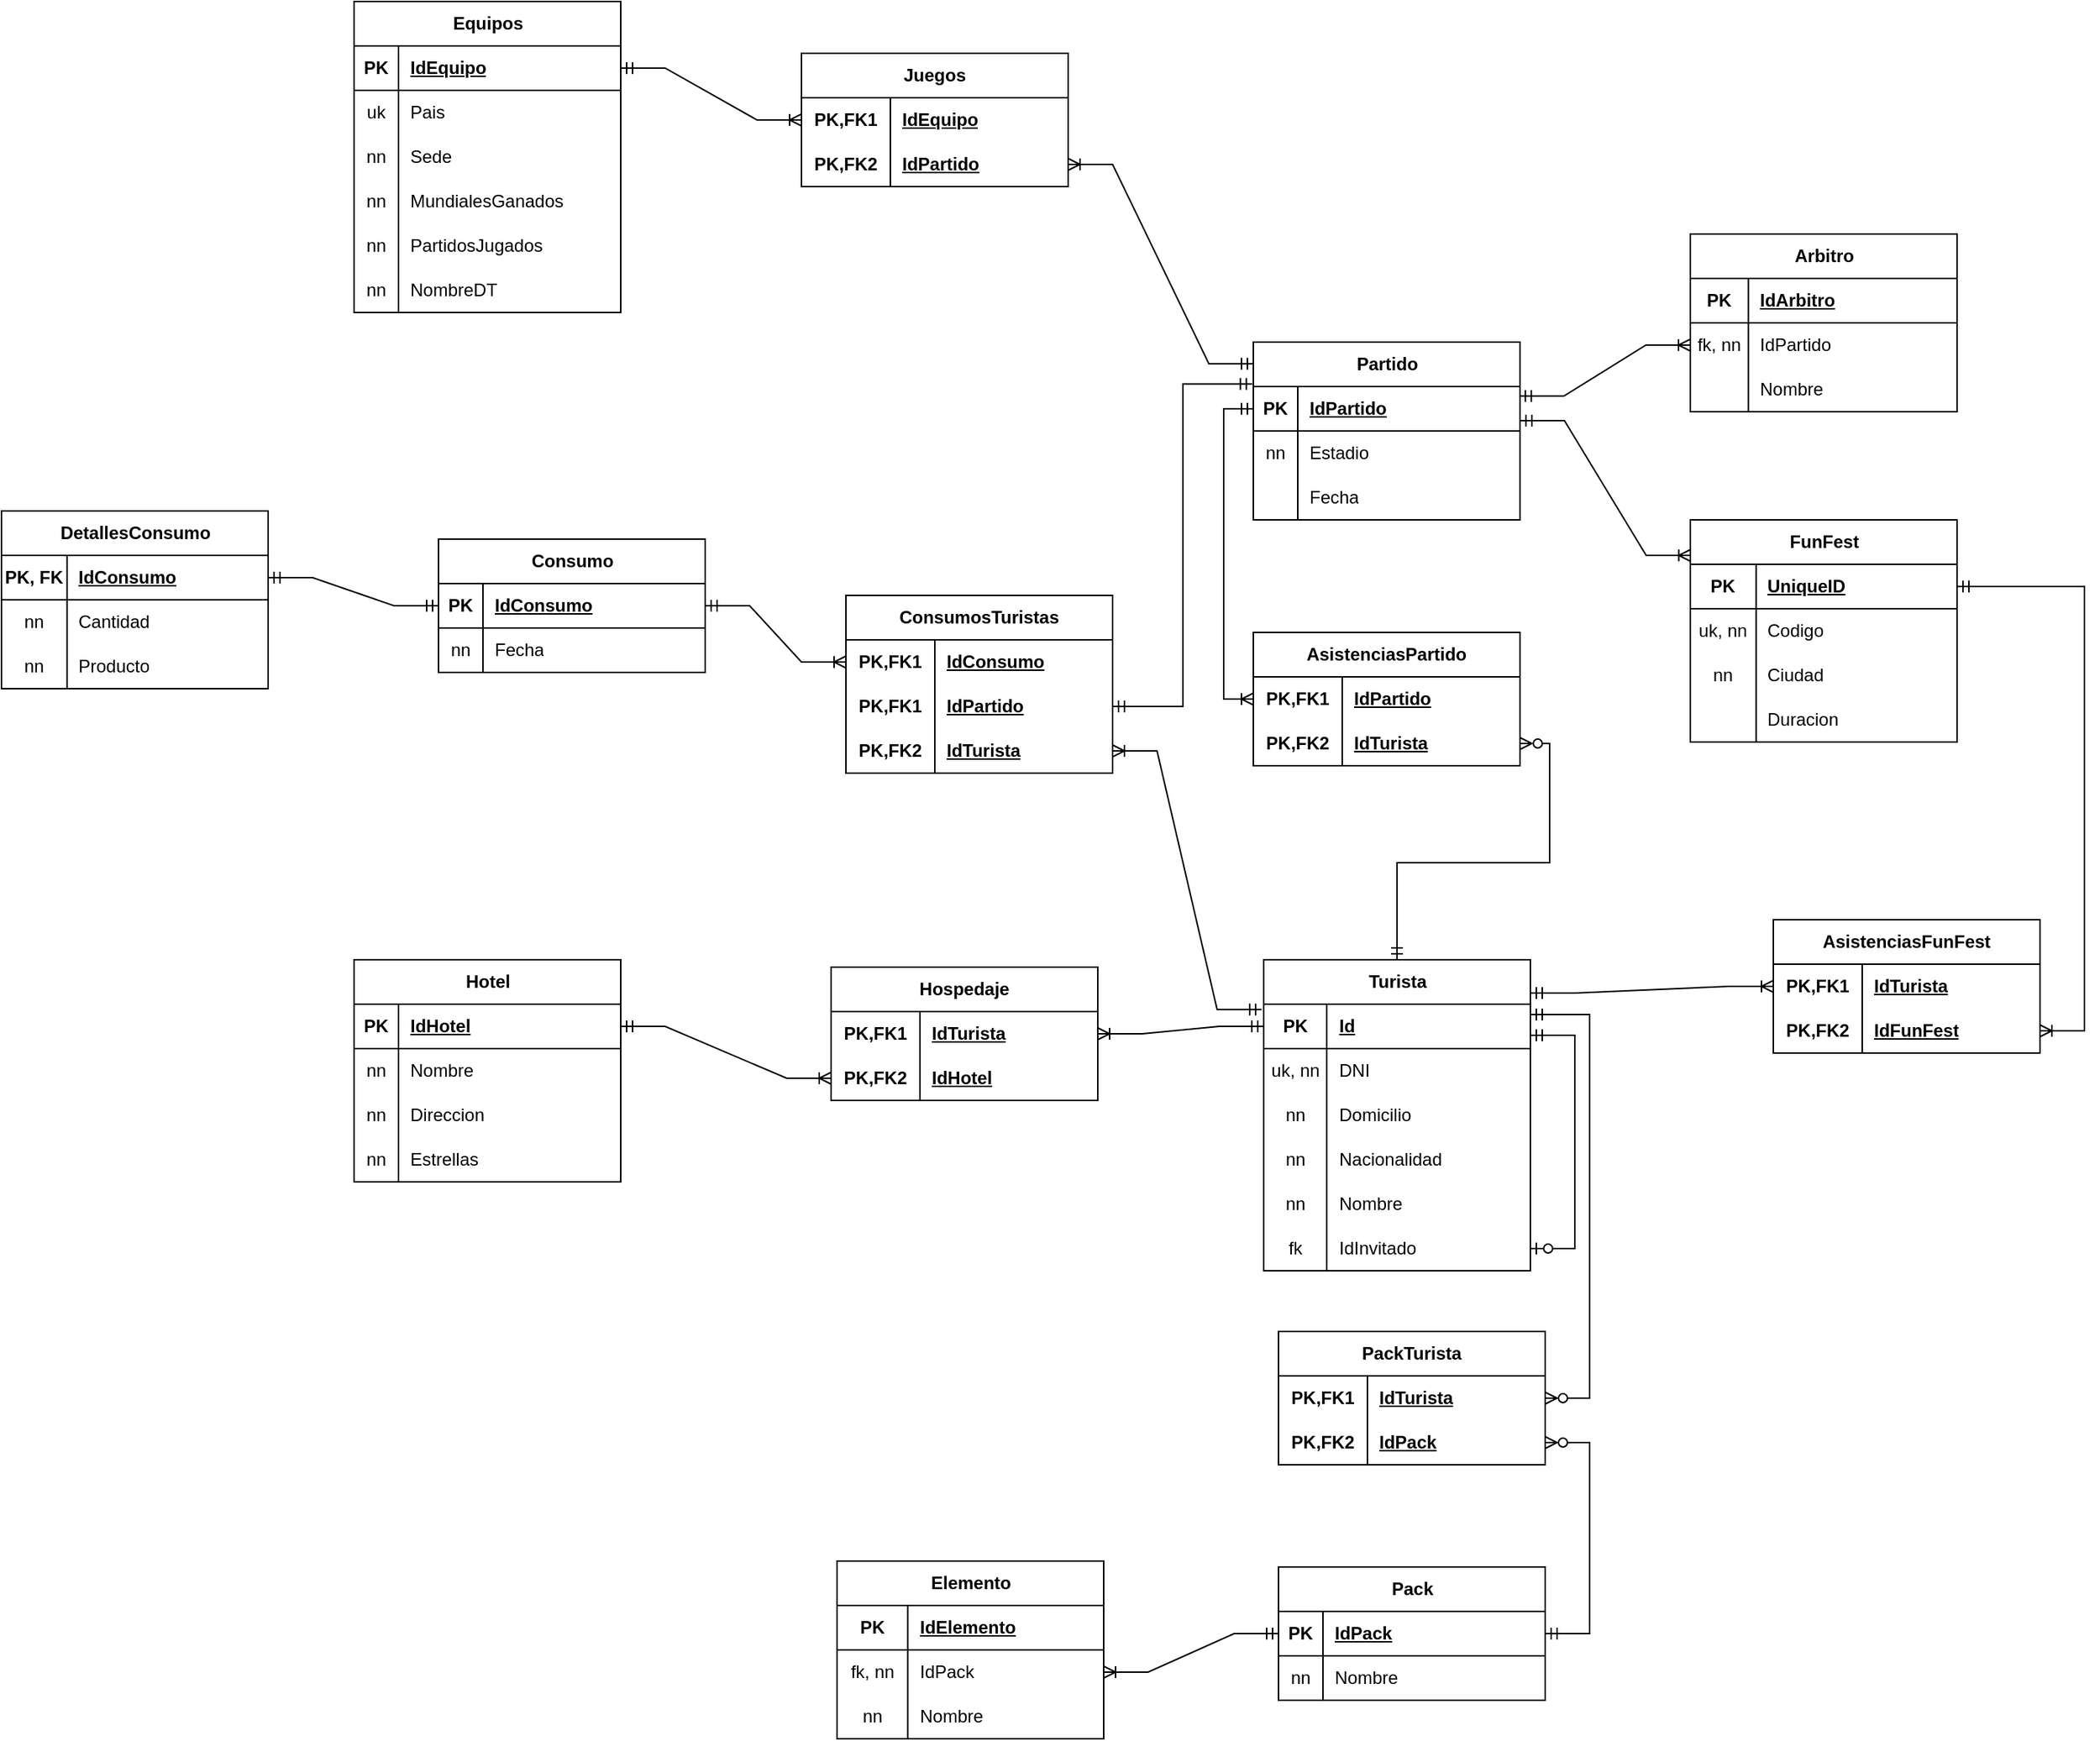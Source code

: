 <mxfile version="22.1.4" type="github">
  <diagram name="Page-1" id="5hkUQjWP-tCwx79AmypG">
    <mxGraphModel dx="3426" dy="2129" grid="0" gridSize="10" guides="1" tooltips="1" connect="1" arrows="1" fold="1" page="0" pageScale="1" pageWidth="850" pageHeight="1100" math="0" shadow="0">
      <root>
        <mxCell id="0" />
        <mxCell id="1" parent="0" />
        <mxCell id="cielFp2i9ixUdL_3kRZ_-1" value="Hotel" style="shape=table;startSize=30;container=1;collapsible=1;childLayout=tableLayout;fixedRows=1;rowLines=0;fontStyle=1;align=center;resizeLast=1;html=1;" vertex="1" parent="1">
          <mxGeometry x="-123" y="122" width="180" height="150" as="geometry" />
        </mxCell>
        <mxCell id="cielFp2i9ixUdL_3kRZ_-2" value="" style="shape=tableRow;horizontal=0;startSize=0;swimlaneHead=0;swimlaneBody=0;fillColor=none;collapsible=0;dropTarget=0;points=[[0,0.5],[1,0.5]];portConstraint=eastwest;top=0;left=0;right=0;bottom=1;" vertex="1" parent="cielFp2i9ixUdL_3kRZ_-1">
          <mxGeometry y="30" width="180" height="30" as="geometry" />
        </mxCell>
        <mxCell id="cielFp2i9ixUdL_3kRZ_-3" value="PK" style="shape=partialRectangle;connectable=0;fillColor=none;top=0;left=0;bottom=0;right=0;fontStyle=1;overflow=hidden;whiteSpace=wrap;html=1;" vertex="1" parent="cielFp2i9ixUdL_3kRZ_-2">
          <mxGeometry width="30" height="30" as="geometry">
            <mxRectangle width="30" height="30" as="alternateBounds" />
          </mxGeometry>
        </mxCell>
        <mxCell id="cielFp2i9ixUdL_3kRZ_-4" value="IdHotel" style="shape=partialRectangle;connectable=0;fillColor=none;top=0;left=0;bottom=0;right=0;align=left;spacingLeft=6;fontStyle=5;overflow=hidden;whiteSpace=wrap;html=1;" vertex="1" parent="cielFp2i9ixUdL_3kRZ_-2">
          <mxGeometry x="30" width="150" height="30" as="geometry">
            <mxRectangle width="150" height="30" as="alternateBounds" />
          </mxGeometry>
        </mxCell>
        <mxCell id="cielFp2i9ixUdL_3kRZ_-5" value="" style="shape=tableRow;horizontal=0;startSize=0;swimlaneHead=0;swimlaneBody=0;fillColor=none;collapsible=0;dropTarget=0;points=[[0,0.5],[1,0.5]];portConstraint=eastwest;top=0;left=0;right=0;bottom=0;" vertex="1" parent="cielFp2i9ixUdL_3kRZ_-1">
          <mxGeometry y="60" width="180" height="30" as="geometry" />
        </mxCell>
        <mxCell id="cielFp2i9ixUdL_3kRZ_-6" value="nn" style="shape=partialRectangle;connectable=0;fillColor=none;top=0;left=0;bottom=0;right=0;editable=1;overflow=hidden;whiteSpace=wrap;html=1;" vertex="1" parent="cielFp2i9ixUdL_3kRZ_-5">
          <mxGeometry width="30" height="30" as="geometry">
            <mxRectangle width="30" height="30" as="alternateBounds" />
          </mxGeometry>
        </mxCell>
        <mxCell id="cielFp2i9ixUdL_3kRZ_-7" value="Nombre" style="shape=partialRectangle;connectable=0;fillColor=none;top=0;left=0;bottom=0;right=0;align=left;spacingLeft=6;overflow=hidden;whiteSpace=wrap;html=1;" vertex="1" parent="cielFp2i9ixUdL_3kRZ_-5">
          <mxGeometry x="30" width="150" height="30" as="geometry">
            <mxRectangle width="150" height="30" as="alternateBounds" />
          </mxGeometry>
        </mxCell>
        <mxCell id="cielFp2i9ixUdL_3kRZ_-8" value="" style="shape=tableRow;horizontal=0;startSize=0;swimlaneHead=0;swimlaneBody=0;fillColor=none;collapsible=0;dropTarget=0;points=[[0,0.5],[1,0.5]];portConstraint=eastwest;top=0;left=0;right=0;bottom=0;" vertex="1" parent="cielFp2i9ixUdL_3kRZ_-1">
          <mxGeometry y="90" width="180" height="30" as="geometry" />
        </mxCell>
        <mxCell id="cielFp2i9ixUdL_3kRZ_-9" value="nn" style="shape=partialRectangle;connectable=0;fillColor=none;top=0;left=0;bottom=0;right=0;editable=1;overflow=hidden;whiteSpace=wrap;html=1;" vertex="1" parent="cielFp2i9ixUdL_3kRZ_-8">
          <mxGeometry width="30" height="30" as="geometry">
            <mxRectangle width="30" height="30" as="alternateBounds" />
          </mxGeometry>
        </mxCell>
        <mxCell id="cielFp2i9ixUdL_3kRZ_-10" value="Direccion" style="shape=partialRectangle;connectable=0;fillColor=none;top=0;left=0;bottom=0;right=0;align=left;spacingLeft=6;overflow=hidden;whiteSpace=wrap;html=1;" vertex="1" parent="cielFp2i9ixUdL_3kRZ_-8">
          <mxGeometry x="30" width="150" height="30" as="geometry">
            <mxRectangle width="150" height="30" as="alternateBounds" />
          </mxGeometry>
        </mxCell>
        <mxCell id="cielFp2i9ixUdL_3kRZ_-11" value="" style="shape=tableRow;horizontal=0;startSize=0;swimlaneHead=0;swimlaneBody=0;fillColor=none;collapsible=0;dropTarget=0;points=[[0,0.5],[1,0.5]];portConstraint=eastwest;top=0;left=0;right=0;bottom=0;" vertex="1" parent="cielFp2i9ixUdL_3kRZ_-1">
          <mxGeometry y="120" width="180" height="30" as="geometry" />
        </mxCell>
        <mxCell id="cielFp2i9ixUdL_3kRZ_-12" value="nn" style="shape=partialRectangle;connectable=0;fillColor=none;top=0;left=0;bottom=0;right=0;editable=1;overflow=hidden;whiteSpace=wrap;html=1;" vertex="1" parent="cielFp2i9ixUdL_3kRZ_-11">
          <mxGeometry width="30" height="30" as="geometry">
            <mxRectangle width="30" height="30" as="alternateBounds" />
          </mxGeometry>
        </mxCell>
        <mxCell id="cielFp2i9ixUdL_3kRZ_-13" value="Estrellas" style="shape=partialRectangle;connectable=0;fillColor=none;top=0;left=0;bottom=0;right=0;align=left;spacingLeft=6;overflow=hidden;whiteSpace=wrap;html=1;" vertex="1" parent="cielFp2i9ixUdL_3kRZ_-11">
          <mxGeometry x="30" width="150" height="30" as="geometry">
            <mxRectangle width="150" height="30" as="alternateBounds" />
          </mxGeometry>
        </mxCell>
        <mxCell id="cielFp2i9ixUdL_3kRZ_-14" value="Turista" style="shape=table;startSize=30;container=1;collapsible=1;childLayout=tableLayout;fixedRows=1;rowLines=0;fontStyle=1;align=center;resizeLast=1;html=1;" vertex="1" parent="1">
          <mxGeometry x="491" y="122" width="180" height="210" as="geometry" />
        </mxCell>
        <mxCell id="cielFp2i9ixUdL_3kRZ_-15" value="" style="shape=tableRow;horizontal=0;startSize=0;swimlaneHead=0;swimlaneBody=0;fillColor=none;collapsible=0;dropTarget=0;points=[[0,0.5],[1,0.5]];portConstraint=eastwest;top=0;left=0;right=0;bottom=1;" vertex="1" parent="cielFp2i9ixUdL_3kRZ_-14">
          <mxGeometry y="30" width="180" height="30" as="geometry" />
        </mxCell>
        <mxCell id="cielFp2i9ixUdL_3kRZ_-16" value="PK" style="shape=partialRectangle;connectable=0;fillColor=none;top=0;left=0;bottom=0;right=0;fontStyle=1;overflow=hidden;whiteSpace=wrap;html=1;" vertex="1" parent="cielFp2i9ixUdL_3kRZ_-15">
          <mxGeometry width="42.551" height="30" as="geometry">
            <mxRectangle width="42.551" height="30" as="alternateBounds" />
          </mxGeometry>
        </mxCell>
        <mxCell id="cielFp2i9ixUdL_3kRZ_-17" value="Id" style="shape=partialRectangle;connectable=0;fillColor=none;top=0;left=0;bottom=0;right=0;align=left;spacingLeft=6;fontStyle=5;overflow=hidden;whiteSpace=wrap;html=1;" vertex="1" parent="cielFp2i9ixUdL_3kRZ_-15">
          <mxGeometry x="42.551" width="137.449" height="30" as="geometry">
            <mxRectangle width="137.449" height="30" as="alternateBounds" />
          </mxGeometry>
        </mxCell>
        <mxCell id="cielFp2i9ixUdL_3kRZ_-18" value="" style="shape=tableRow;horizontal=0;startSize=0;swimlaneHead=0;swimlaneBody=0;fillColor=none;collapsible=0;dropTarget=0;points=[[0,0.5],[1,0.5]];portConstraint=eastwest;top=0;left=0;right=0;bottom=0;" vertex="1" parent="cielFp2i9ixUdL_3kRZ_-14">
          <mxGeometry y="60" width="180" height="30" as="geometry" />
        </mxCell>
        <mxCell id="cielFp2i9ixUdL_3kRZ_-19" value="uk, nn" style="shape=partialRectangle;connectable=0;fillColor=none;top=0;left=0;bottom=0;right=0;editable=1;overflow=hidden;whiteSpace=wrap;html=1;" vertex="1" parent="cielFp2i9ixUdL_3kRZ_-18">
          <mxGeometry width="42.551" height="30" as="geometry">
            <mxRectangle width="42.551" height="30" as="alternateBounds" />
          </mxGeometry>
        </mxCell>
        <mxCell id="cielFp2i9ixUdL_3kRZ_-20" value="DNI" style="shape=partialRectangle;connectable=0;fillColor=none;top=0;left=0;bottom=0;right=0;align=left;spacingLeft=6;overflow=hidden;whiteSpace=wrap;html=1;" vertex="1" parent="cielFp2i9ixUdL_3kRZ_-18">
          <mxGeometry x="42.551" width="137.449" height="30" as="geometry">
            <mxRectangle width="137.449" height="30" as="alternateBounds" />
          </mxGeometry>
        </mxCell>
        <mxCell id="cielFp2i9ixUdL_3kRZ_-21" value="" style="shape=tableRow;horizontal=0;startSize=0;swimlaneHead=0;swimlaneBody=0;fillColor=none;collapsible=0;dropTarget=0;points=[[0,0.5],[1,0.5]];portConstraint=eastwest;top=0;left=0;right=0;bottom=0;" vertex="1" parent="cielFp2i9ixUdL_3kRZ_-14">
          <mxGeometry y="90" width="180" height="30" as="geometry" />
        </mxCell>
        <mxCell id="cielFp2i9ixUdL_3kRZ_-22" value="nn" style="shape=partialRectangle;connectable=0;fillColor=none;top=0;left=0;bottom=0;right=0;editable=1;overflow=hidden;whiteSpace=wrap;html=1;" vertex="1" parent="cielFp2i9ixUdL_3kRZ_-21">
          <mxGeometry width="42.551" height="30" as="geometry">
            <mxRectangle width="42.551" height="30" as="alternateBounds" />
          </mxGeometry>
        </mxCell>
        <mxCell id="cielFp2i9ixUdL_3kRZ_-23" value="Domicilio" style="shape=partialRectangle;connectable=0;fillColor=none;top=0;left=0;bottom=0;right=0;align=left;spacingLeft=6;overflow=hidden;whiteSpace=wrap;html=1;" vertex="1" parent="cielFp2i9ixUdL_3kRZ_-21">
          <mxGeometry x="42.551" width="137.449" height="30" as="geometry">
            <mxRectangle width="137.449" height="30" as="alternateBounds" />
          </mxGeometry>
        </mxCell>
        <mxCell id="cielFp2i9ixUdL_3kRZ_-24" value="" style="shape=tableRow;horizontal=0;startSize=0;swimlaneHead=0;swimlaneBody=0;fillColor=none;collapsible=0;dropTarget=0;points=[[0,0.5],[1,0.5]];portConstraint=eastwest;top=0;left=0;right=0;bottom=0;" vertex="1" parent="cielFp2i9ixUdL_3kRZ_-14">
          <mxGeometry y="120" width="180" height="30" as="geometry" />
        </mxCell>
        <mxCell id="cielFp2i9ixUdL_3kRZ_-25" value="nn" style="shape=partialRectangle;connectable=0;fillColor=none;top=0;left=0;bottom=0;right=0;editable=1;overflow=hidden;whiteSpace=wrap;html=1;" vertex="1" parent="cielFp2i9ixUdL_3kRZ_-24">
          <mxGeometry width="42.551" height="30" as="geometry">
            <mxRectangle width="42.551" height="30" as="alternateBounds" />
          </mxGeometry>
        </mxCell>
        <mxCell id="cielFp2i9ixUdL_3kRZ_-26" value="Nacionalidad" style="shape=partialRectangle;connectable=0;fillColor=none;top=0;left=0;bottom=0;right=0;align=left;spacingLeft=6;overflow=hidden;whiteSpace=wrap;html=1;" vertex="1" parent="cielFp2i9ixUdL_3kRZ_-24">
          <mxGeometry x="42.551" width="137.449" height="30" as="geometry">
            <mxRectangle width="137.449" height="30" as="alternateBounds" />
          </mxGeometry>
        </mxCell>
        <mxCell id="cielFp2i9ixUdL_3kRZ_-27" value="" style="shape=tableRow;horizontal=0;startSize=0;swimlaneHead=0;swimlaneBody=0;fillColor=none;collapsible=0;dropTarget=0;points=[[0,0.5],[1,0.5]];portConstraint=eastwest;top=0;left=0;right=0;bottom=0;" vertex="1" parent="cielFp2i9ixUdL_3kRZ_-14">
          <mxGeometry y="150" width="180" height="30" as="geometry" />
        </mxCell>
        <mxCell id="cielFp2i9ixUdL_3kRZ_-28" value="nn" style="shape=partialRectangle;connectable=0;fillColor=none;top=0;left=0;bottom=0;right=0;editable=1;overflow=hidden;whiteSpace=wrap;html=1;" vertex="1" parent="cielFp2i9ixUdL_3kRZ_-27">
          <mxGeometry width="42.551" height="30" as="geometry">
            <mxRectangle width="42.551" height="30" as="alternateBounds" />
          </mxGeometry>
        </mxCell>
        <mxCell id="cielFp2i9ixUdL_3kRZ_-29" value="Nombre" style="shape=partialRectangle;connectable=0;fillColor=none;top=0;left=0;bottom=0;right=0;align=left;spacingLeft=6;overflow=hidden;whiteSpace=wrap;html=1;" vertex="1" parent="cielFp2i9ixUdL_3kRZ_-27">
          <mxGeometry x="42.551" width="137.449" height="30" as="geometry">
            <mxRectangle width="137.449" height="30" as="alternateBounds" />
          </mxGeometry>
        </mxCell>
        <mxCell id="cielFp2i9ixUdL_3kRZ_-30" value="" style="shape=tableRow;horizontal=0;startSize=0;swimlaneHead=0;swimlaneBody=0;fillColor=none;collapsible=0;dropTarget=0;points=[[0,0.5],[1,0.5]];portConstraint=eastwest;top=0;left=0;right=0;bottom=0;" vertex="1" parent="cielFp2i9ixUdL_3kRZ_-14">
          <mxGeometry y="180" width="180" height="30" as="geometry" />
        </mxCell>
        <mxCell id="cielFp2i9ixUdL_3kRZ_-31" value="fk" style="shape=partialRectangle;connectable=0;fillColor=none;top=0;left=0;bottom=0;right=0;editable=1;overflow=hidden;whiteSpace=wrap;html=1;" vertex="1" parent="cielFp2i9ixUdL_3kRZ_-30">
          <mxGeometry width="42.551" height="30" as="geometry">
            <mxRectangle width="42.551" height="30" as="alternateBounds" />
          </mxGeometry>
        </mxCell>
        <mxCell id="cielFp2i9ixUdL_3kRZ_-32" value="IdInvitado" style="shape=partialRectangle;connectable=0;fillColor=none;top=0;left=0;bottom=0;right=0;align=left;spacingLeft=6;overflow=hidden;whiteSpace=wrap;html=1;" vertex="1" parent="cielFp2i9ixUdL_3kRZ_-30">
          <mxGeometry x="42.551" width="137.449" height="30" as="geometry">
            <mxRectangle width="137.449" height="30" as="alternateBounds" />
          </mxGeometry>
        </mxCell>
        <mxCell id="cielFp2i9ixUdL_3kRZ_-33" value="" style="edgeStyle=entityRelationEdgeStyle;fontSize=12;html=1;endArrow=ERzeroToOne;startArrow=ERmandOne;rounded=0;exitX=1;exitY=0.7;exitDx=0;exitDy=0;exitPerimeter=0;" edge="1" parent="cielFp2i9ixUdL_3kRZ_-14" source="cielFp2i9ixUdL_3kRZ_-15" target="cielFp2i9ixUdL_3kRZ_-30">
          <mxGeometry width="100" height="100" relative="1" as="geometry">
            <mxPoint x="66" y="346" as="sourcePoint" />
            <mxPoint x="166" y="246" as="targetPoint" />
          </mxGeometry>
        </mxCell>
        <mxCell id="cielFp2i9ixUdL_3kRZ_-34" value="Hospedaje" style="shape=table;startSize=30;container=1;collapsible=1;childLayout=tableLayout;fixedRows=1;rowLines=0;fontStyle=1;align=center;resizeLast=1;html=1;whiteSpace=wrap;" vertex="1" parent="1">
          <mxGeometry x="199" y="127" width="180" height="90" as="geometry" />
        </mxCell>
        <mxCell id="cielFp2i9ixUdL_3kRZ_-35" value="" style="shape=tableRow;horizontal=0;startSize=0;swimlaneHead=0;swimlaneBody=0;fillColor=none;collapsible=0;dropTarget=0;points=[[0,0.5],[1,0.5]];portConstraint=eastwest;top=0;left=0;right=0;bottom=0;html=1;" vertex="1" parent="cielFp2i9ixUdL_3kRZ_-34">
          <mxGeometry y="30" width="180" height="30" as="geometry" />
        </mxCell>
        <mxCell id="cielFp2i9ixUdL_3kRZ_-36" value="PK,FK1" style="shape=partialRectangle;connectable=0;fillColor=none;top=0;left=0;bottom=0;right=0;fontStyle=1;overflow=hidden;html=1;whiteSpace=wrap;" vertex="1" parent="cielFp2i9ixUdL_3kRZ_-35">
          <mxGeometry width="60" height="30" as="geometry">
            <mxRectangle width="60" height="30" as="alternateBounds" />
          </mxGeometry>
        </mxCell>
        <mxCell id="cielFp2i9ixUdL_3kRZ_-37" value="IdTurista" style="shape=partialRectangle;connectable=0;fillColor=none;top=0;left=0;bottom=0;right=0;align=left;spacingLeft=6;fontStyle=5;overflow=hidden;html=1;whiteSpace=wrap;" vertex="1" parent="cielFp2i9ixUdL_3kRZ_-35">
          <mxGeometry x="60" width="120" height="30" as="geometry">
            <mxRectangle width="120" height="30" as="alternateBounds" />
          </mxGeometry>
        </mxCell>
        <mxCell id="cielFp2i9ixUdL_3kRZ_-38" value="" style="shape=tableRow;horizontal=0;startSize=0;swimlaneHead=0;swimlaneBody=0;fillColor=none;collapsible=0;dropTarget=0;points=[[0,0.5],[1,0.5]];portConstraint=eastwest;top=0;left=0;right=0;bottom=1;html=1;" vertex="1" parent="cielFp2i9ixUdL_3kRZ_-34">
          <mxGeometry y="60" width="180" height="30" as="geometry" />
        </mxCell>
        <mxCell id="cielFp2i9ixUdL_3kRZ_-39" value="PK,FK2" style="shape=partialRectangle;connectable=0;fillColor=none;top=0;left=0;bottom=0;right=0;fontStyle=1;overflow=hidden;html=1;whiteSpace=wrap;" vertex="1" parent="cielFp2i9ixUdL_3kRZ_-38">
          <mxGeometry width="60" height="30" as="geometry">
            <mxRectangle width="60" height="30" as="alternateBounds" />
          </mxGeometry>
        </mxCell>
        <mxCell id="cielFp2i9ixUdL_3kRZ_-40" value="IdHotel" style="shape=partialRectangle;connectable=0;fillColor=none;top=0;left=0;bottom=0;right=0;align=left;spacingLeft=6;fontStyle=5;overflow=hidden;html=1;whiteSpace=wrap;" vertex="1" parent="cielFp2i9ixUdL_3kRZ_-38">
          <mxGeometry x="60" width="120" height="30" as="geometry">
            <mxRectangle width="120" height="30" as="alternateBounds" />
          </mxGeometry>
        </mxCell>
        <mxCell id="cielFp2i9ixUdL_3kRZ_-47" value="" style="edgeStyle=entityRelationEdgeStyle;fontSize=12;html=1;endArrow=ERoneToMany;startArrow=ERmandOne;rounded=0;" edge="1" parent="1" source="cielFp2i9ixUdL_3kRZ_-2" target="cielFp2i9ixUdL_3kRZ_-38">
          <mxGeometry width="100" height="100" relative="1" as="geometry">
            <mxPoint x="217" y="359" as="sourcePoint" />
            <mxPoint x="317" y="259" as="targetPoint" />
          </mxGeometry>
        </mxCell>
        <mxCell id="cielFp2i9ixUdL_3kRZ_-48" value="" style="edgeStyle=entityRelationEdgeStyle;fontSize=12;html=1;endArrow=ERoneToMany;startArrow=ERmandOne;rounded=0;" edge="1" parent="1" source="cielFp2i9ixUdL_3kRZ_-15" target="cielFp2i9ixUdL_3kRZ_-35">
          <mxGeometry width="100" height="100" relative="1" as="geometry">
            <mxPoint x="217" y="359" as="sourcePoint" />
            <mxPoint x="317" y="259" as="targetPoint" />
          </mxGeometry>
        </mxCell>
        <mxCell id="cielFp2i9ixUdL_3kRZ_-49" value="Pack" style="shape=table;startSize=30;container=1;collapsible=1;childLayout=tableLayout;fixedRows=1;rowLines=0;fontStyle=1;align=center;resizeLast=1;html=1;" vertex="1" parent="1">
          <mxGeometry x="501" y="532" width="180" height="90" as="geometry" />
        </mxCell>
        <mxCell id="cielFp2i9ixUdL_3kRZ_-50" value="" style="shape=tableRow;horizontal=0;startSize=0;swimlaneHead=0;swimlaneBody=0;fillColor=none;collapsible=0;dropTarget=0;points=[[0,0.5],[1,0.5]];portConstraint=eastwest;top=0;left=0;right=0;bottom=1;" vertex="1" parent="cielFp2i9ixUdL_3kRZ_-49">
          <mxGeometry y="30" width="180" height="30" as="geometry" />
        </mxCell>
        <mxCell id="cielFp2i9ixUdL_3kRZ_-51" value="PK" style="shape=partialRectangle;connectable=0;fillColor=none;top=0;left=0;bottom=0;right=0;fontStyle=1;overflow=hidden;whiteSpace=wrap;html=1;" vertex="1" parent="cielFp2i9ixUdL_3kRZ_-50">
          <mxGeometry width="30" height="30" as="geometry">
            <mxRectangle width="30" height="30" as="alternateBounds" />
          </mxGeometry>
        </mxCell>
        <mxCell id="cielFp2i9ixUdL_3kRZ_-52" value="IdPack" style="shape=partialRectangle;connectable=0;fillColor=none;top=0;left=0;bottom=0;right=0;align=left;spacingLeft=6;fontStyle=5;overflow=hidden;whiteSpace=wrap;html=1;" vertex="1" parent="cielFp2i9ixUdL_3kRZ_-50">
          <mxGeometry x="30" width="150" height="30" as="geometry">
            <mxRectangle width="150" height="30" as="alternateBounds" />
          </mxGeometry>
        </mxCell>
        <mxCell id="cielFp2i9ixUdL_3kRZ_-53" value="" style="shape=tableRow;horizontal=0;startSize=0;swimlaneHead=0;swimlaneBody=0;fillColor=none;collapsible=0;dropTarget=0;points=[[0,0.5],[1,0.5]];portConstraint=eastwest;top=0;left=0;right=0;bottom=0;" vertex="1" parent="cielFp2i9ixUdL_3kRZ_-49">
          <mxGeometry y="60" width="180" height="30" as="geometry" />
        </mxCell>
        <mxCell id="cielFp2i9ixUdL_3kRZ_-54" value="nn" style="shape=partialRectangle;connectable=0;fillColor=none;top=0;left=0;bottom=0;right=0;editable=1;overflow=hidden;whiteSpace=wrap;html=1;" vertex="1" parent="cielFp2i9ixUdL_3kRZ_-53">
          <mxGeometry width="30" height="30" as="geometry">
            <mxRectangle width="30" height="30" as="alternateBounds" />
          </mxGeometry>
        </mxCell>
        <mxCell id="cielFp2i9ixUdL_3kRZ_-55" value="Nombre" style="shape=partialRectangle;connectable=0;fillColor=none;top=0;left=0;bottom=0;right=0;align=left;spacingLeft=6;overflow=hidden;whiteSpace=wrap;html=1;" vertex="1" parent="cielFp2i9ixUdL_3kRZ_-53">
          <mxGeometry x="30" width="150" height="30" as="geometry">
            <mxRectangle width="150" height="30" as="alternateBounds" />
          </mxGeometry>
        </mxCell>
        <mxCell id="cielFp2i9ixUdL_3kRZ_-62" value="PackTurista" style="shape=table;startSize=30;container=1;collapsible=1;childLayout=tableLayout;fixedRows=1;rowLines=0;fontStyle=1;align=center;resizeLast=1;html=1;whiteSpace=wrap;" vertex="1" parent="1">
          <mxGeometry x="501" y="373" width="180" height="90" as="geometry" />
        </mxCell>
        <mxCell id="cielFp2i9ixUdL_3kRZ_-63" value="" style="shape=tableRow;horizontal=0;startSize=0;swimlaneHead=0;swimlaneBody=0;fillColor=none;collapsible=0;dropTarget=0;points=[[0,0.5],[1,0.5]];portConstraint=eastwest;top=0;left=0;right=0;bottom=0;html=1;" vertex="1" parent="cielFp2i9ixUdL_3kRZ_-62">
          <mxGeometry y="30" width="180" height="30" as="geometry" />
        </mxCell>
        <mxCell id="cielFp2i9ixUdL_3kRZ_-64" value="PK,FK1" style="shape=partialRectangle;connectable=0;fillColor=none;top=0;left=0;bottom=0;right=0;fontStyle=1;overflow=hidden;html=1;whiteSpace=wrap;" vertex="1" parent="cielFp2i9ixUdL_3kRZ_-63">
          <mxGeometry width="60" height="30" as="geometry">
            <mxRectangle width="60" height="30" as="alternateBounds" />
          </mxGeometry>
        </mxCell>
        <mxCell id="cielFp2i9ixUdL_3kRZ_-65" value="IdTurista" style="shape=partialRectangle;connectable=0;fillColor=none;top=0;left=0;bottom=0;right=0;align=left;spacingLeft=6;fontStyle=5;overflow=hidden;html=1;whiteSpace=wrap;" vertex="1" parent="cielFp2i9ixUdL_3kRZ_-63">
          <mxGeometry x="60" width="120" height="30" as="geometry">
            <mxRectangle width="120" height="30" as="alternateBounds" />
          </mxGeometry>
        </mxCell>
        <mxCell id="cielFp2i9ixUdL_3kRZ_-66" value="" style="shape=tableRow;horizontal=0;startSize=0;swimlaneHead=0;swimlaneBody=0;fillColor=none;collapsible=0;dropTarget=0;points=[[0,0.5],[1,0.5]];portConstraint=eastwest;top=0;left=0;right=0;bottom=1;html=1;" vertex="1" parent="cielFp2i9ixUdL_3kRZ_-62">
          <mxGeometry y="60" width="180" height="30" as="geometry" />
        </mxCell>
        <mxCell id="cielFp2i9ixUdL_3kRZ_-67" value="PK,FK2" style="shape=partialRectangle;connectable=0;fillColor=none;top=0;left=0;bottom=0;right=0;fontStyle=1;overflow=hidden;html=1;whiteSpace=wrap;" vertex="1" parent="cielFp2i9ixUdL_3kRZ_-66">
          <mxGeometry width="60" height="30" as="geometry">
            <mxRectangle width="60" height="30" as="alternateBounds" />
          </mxGeometry>
        </mxCell>
        <mxCell id="cielFp2i9ixUdL_3kRZ_-68" value="IdPack" style="shape=partialRectangle;connectable=0;fillColor=none;top=0;left=0;bottom=0;right=0;align=left;spacingLeft=6;fontStyle=5;overflow=hidden;html=1;whiteSpace=wrap;" vertex="1" parent="cielFp2i9ixUdL_3kRZ_-66">
          <mxGeometry x="60" width="120" height="30" as="geometry">
            <mxRectangle width="120" height="30" as="alternateBounds" />
          </mxGeometry>
        </mxCell>
        <mxCell id="cielFp2i9ixUdL_3kRZ_-75" value="" style="edgeStyle=entityRelationEdgeStyle;fontSize=12;html=1;endArrow=ERzeroToMany;startArrow=ERmandOne;rounded=0;" edge="1" parent="1" source="cielFp2i9ixUdL_3kRZ_-50" target="cielFp2i9ixUdL_3kRZ_-66">
          <mxGeometry width="100" height="100" relative="1" as="geometry">
            <mxPoint x="531" y="589" as="sourcePoint" />
            <mxPoint x="631" y="489" as="targetPoint" />
          </mxGeometry>
        </mxCell>
        <mxCell id="cielFp2i9ixUdL_3kRZ_-76" value="" style="edgeStyle=entityRelationEdgeStyle;fontSize=12;html=1;endArrow=ERzeroToMany;startArrow=ERmandOne;rounded=0;" edge="1" parent="1" target="cielFp2i9ixUdL_3kRZ_-63">
          <mxGeometry width="100" height="100" relative="1" as="geometry">
            <mxPoint x="671" y="159" as="sourcePoint" />
            <mxPoint x="578" y="396" as="targetPoint" />
            <Array as="points">
              <mxPoint x="765" y="307" />
              <mxPoint x="713" y="309" />
              <mxPoint x="721" y="304" />
              <mxPoint x="581" y="281" />
              <mxPoint x="780" y="307" />
            </Array>
          </mxGeometry>
        </mxCell>
        <mxCell id="cielFp2i9ixUdL_3kRZ_-95" value="Elemento" style="shape=table;startSize=30;container=1;collapsible=1;childLayout=tableLayout;fixedRows=1;rowLines=0;fontStyle=1;align=center;resizeLast=1;html=1;" vertex="1" parent="1">
          <mxGeometry x="203" y="528" width="180" height="120" as="geometry" />
        </mxCell>
        <mxCell id="cielFp2i9ixUdL_3kRZ_-96" value="" style="shape=tableRow;horizontal=0;startSize=0;swimlaneHead=0;swimlaneBody=0;fillColor=none;collapsible=0;dropTarget=0;points=[[0,0.5],[1,0.5]];portConstraint=eastwest;top=0;left=0;right=0;bottom=1;" vertex="1" parent="cielFp2i9ixUdL_3kRZ_-95">
          <mxGeometry y="30" width="180" height="30" as="geometry" />
        </mxCell>
        <mxCell id="cielFp2i9ixUdL_3kRZ_-97" value="PK" style="shape=partialRectangle;connectable=0;fillColor=none;top=0;left=0;bottom=0;right=0;fontStyle=1;overflow=hidden;whiteSpace=wrap;html=1;" vertex="1" parent="cielFp2i9ixUdL_3kRZ_-96">
          <mxGeometry width="47.741" height="30" as="geometry">
            <mxRectangle width="47.741" height="30" as="alternateBounds" />
          </mxGeometry>
        </mxCell>
        <mxCell id="cielFp2i9ixUdL_3kRZ_-98" value="IdElemento" style="shape=partialRectangle;connectable=0;fillColor=none;top=0;left=0;bottom=0;right=0;align=left;spacingLeft=6;fontStyle=5;overflow=hidden;whiteSpace=wrap;html=1;" vertex="1" parent="cielFp2i9ixUdL_3kRZ_-96">
          <mxGeometry x="47.741" width="132.259" height="30" as="geometry">
            <mxRectangle width="132.259" height="30" as="alternateBounds" />
          </mxGeometry>
        </mxCell>
        <mxCell id="cielFp2i9ixUdL_3kRZ_-99" value="" style="shape=tableRow;horizontal=0;startSize=0;swimlaneHead=0;swimlaneBody=0;fillColor=none;collapsible=0;dropTarget=0;points=[[0,0.5],[1,0.5]];portConstraint=eastwest;top=0;left=0;right=0;bottom=0;" vertex="1" parent="cielFp2i9ixUdL_3kRZ_-95">
          <mxGeometry y="60" width="180" height="30" as="geometry" />
        </mxCell>
        <mxCell id="cielFp2i9ixUdL_3kRZ_-100" value="fk, nn" style="shape=partialRectangle;connectable=0;fillColor=none;top=0;left=0;bottom=0;right=0;editable=1;overflow=hidden;whiteSpace=wrap;html=1;" vertex="1" parent="cielFp2i9ixUdL_3kRZ_-99">
          <mxGeometry width="47.741" height="30" as="geometry">
            <mxRectangle width="47.741" height="30" as="alternateBounds" />
          </mxGeometry>
        </mxCell>
        <mxCell id="cielFp2i9ixUdL_3kRZ_-101" value="IdPack" style="shape=partialRectangle;connectable=0;fillColor=none;top=0;left=0;bottom=0;right=0;align=left;spacingLeft=6;overflow=hidden;whiteSpace=wrap;html=1;" vertex="1" parent="cielFp2i9ixUdL_3kRZ_-99">
          <mxGeometry x="47.741" width="132.259" height="30" as="geometry">
            <mxRectangle width="132.259" height="30" as="alternateBounds" />
          </mxGeometry>
        </mxCell>
        <mxCell id="cielFp2i9ixUdL_3kRZ_-102" value="" style="shape=tableRow;horizontal=0;startSize=0;swimlaneHead=0;swimlaneBody=0;fillColor=none;collapsible=0;dropTarget=0;points=[[0,0.5],[1,0.5]];portConstraint=eastwest;top=0;left=0;right=0;bottom=0;" vertex="1" parent="cielFp2i9ixUdL_3kRZ_-95">
          <mxGeometry y="90" width="180" height="30" as="geometry" />
        </mxCell>
        <mxCell id="cielFp2i9ixUdL_3kRZ_-103" value="nn" style="shape=partialRectangle;connectable=0;fillColor=none;top=0;left=0;bottom=0;right=0;editable=1;overflow=hidden;whiteSpace=wrap;html=1;" vertex="1" parent="cielFp2i9ixUdL_3kRZ_-102">
          <mxGeometry width="47.741" height="30" as="geometry">
            <mxRectangle width="47.741" height="30" as="alternateBounds" />
          </mxGeometry>
        </mxCell>
        <mxCell id="cielFp2i9ixUdL_3kRZ_-104" value="Nombre" style="shape=partialRectangle;connectable=0;fillColor=none;top=0;left=0;bottom=0;right=0;align=left;spacingLeft=6;overflow=hidden;whiteSpace=wrap;html=1;" vertex="1" parent="cielFp2i9ixUdL_3kRZ_-102">
          <mxGeometry x="47.741" width="132.259" height="30" as="geometry">
            <mxRectangle width="132.259" height="30" as="alternateBounds" />
          </mxGeometry>
        </mxCell>
        <mxCell id="cielFp2i9ixUdL_3kRZ_-108" value="" style="edgeStyle=entityRelationEdgeStyle;fontSize=12;html=1;endArrow=ERoneToMany;startArrow=ERmandOne;rounded=0;" edge="1" parent="1" source="cielFp2i9ixUdL_3kRZ_-50" target="cielFp2i9ixUdL_3kRZ_-99">
          <mxGeometry width="100" height="100" relative="1" as="geometry">
            <mxPoint x="544" y="586" as="sourcePoint" />
            <mxPoint x="644" y="486" as="targetPoint" />
          </mxGeometry>
        </mxCell>
        <mxCell id="cielFp2i9ixUdL_3kRZ_-109" value="Partido" style="shape=table;startSize=30;container=1;collapsible=1;childLayout=tableLayout;fixedRows=1;rowLines=0;fontStyle=1;align=center;resizeLast=1;html=1;" vertex="1" parent="1">
          <mxGeometry x="484" y="-295" width="180" height="120" as="geometry" />
        </mxCell>
        <mxCell id="cielFp2i9ixUdL_3kRZ_-110" value="" style="shape=tableRow;horizontal=0;startSize=0;swimlaneHead=0;swimlaneBody=0;fillColor=none;collapsible=0;dropTarget=0;points=[[0,0.5],[1,0.5]];portConstraint=eastwest;top=0;left=0;right=0;bottom=1;" vertex="1" parent="cielFp2i9ixUdL_3kRZ_-109">
          <mxGeometry y="30" width="180" height="30" as="geometry" />
        </mxCell>
        <mxCell id="cielFp2i9ixUdL_3kRZ_-111" value="PK" style="shape=partialRectangle;connectable=0;fillColor=none;top=0;left=0;bottom=0;right=0;fontStyle=1;overflow=hidden;whiteSpace=wrap;html=1;" vertex="1" parent="cielFp2i9ixUdL_3kRZ_-110">
          <mxGeometry width="30" height="30" as="geometry">
            <mxRectangle width="30" height="30" as="alternateBounds" />
          </mxGeometry>
        </mxCell>
        <mxCell id="cielFp2i9ixUdL_3kRZ_-112" value="IdPartido" style="shape=partialRectangle;connectable=0;fillColor=none;top=0;left=0;bottom=0;right=0;align=left;spacingLeft=6;fontStyle=5;overflow=hidden;whiteSpace=wrap;html=1;" vertex="1" parent="cielFp2i9ixUdL_3kRZ_-110">
          <mxGeometry x="30" width="150" height="30" as="geometry">
            <mxRectangle width="150" height="30" as="alternateBounds" />
          </mxGeometry>
        </mxCell>
        <mxCell id="cielFp2i9ixUdL_3kRZ_-113" value="" style="shape=tableRow;horizontal=0;startSize=0;swimlaneHead=0;swimlaneBody=0;fillColor=none;collapsible=0;dropTarget=0;points=[[0,0.5],[1,0.5]];portConstraint=eastwest;top=0;left=0;right=0;bottom=0;" vertex="1" parent="cielFp2i9ixUdL_3kRZ_-109">
          <mxGeometry y="60" width="180" height="30" as="geometry" />
        </mxCell>
        <mxCell id="cielFp2i9ixUdL_3kRZ_-114" value="nn" style="shape=partialRectangle;connectable=0;fillColor=none;top=0;left=0;bottom=0;right=0;editable=1;overflow=hidden;whiteSpace=wrap;html=1;" vertex="1" parent="cielFp2i9ixUdL_3kRZ_-113">
          <mxGeometry width="30" height="30" as="geometry">
            <mxRectangle width="30" height="30" as="alternateBounds" />
          </mxGeometry>
        </mxCell>
        <mxCell id="cielFp2i9ixUdL_3kRZ_-115" value="Estadio" style="shape=partialRectangle;connectable=0;fillColor=none;top=0;left=0;bottom=0;right=0;align=left;spacingLeft=6;overflow=hidden;whiteSpace=wrap;html=1;" vertex="1" parent="cielFp2i9ixUdL_3kRZ_-113">
          <mxGeometry x="30" width="150" height="30" as="geometry">
            <mxRectangle width="150" height="30" as="alternateBounds" />
          </mxGeometry>
        </mxCell>
        <mxCell id="cielFp2i9ixUdL_3kRZ_-116" value="" style="shape=tableRow;horizontal=0;startSize=0;swimlaneHead=0;swimlaneBody=0;fillColor=none;collapsible=0;dropTarget=0;points=[[0,0.5],[1,0.5]];portConstraint=eastwest;top=0;left=0;right=0;bottom=0;" vertex="1" parent="cielFp2i9ixUdL_3kRZ_-109">
          <mxGeometry y="90" width="180" height="30" as="geometry" />
        </mxCell>
        <mxCell id="cielFp2i9ixUdL_3kRZ_-117" value="" style="shape=partialRectangle;connectable=0;fillColor=none;top=0;left=0;bottom=0;right=0;editable=1;overflow=hidden;whiteSpace=wrap;html=1;" vertex="1" parent="cielFp2i9ixUdL_3kRZ_-116">
          <mxGeometry width="30" height="30" as="geometry">
            <mxRectangle width="30" height="30" as="alternateBounds" />
          </mxGeometry>
        </mxCell>
        <mxCell id="cielFp2i9ixUdL_3kRZ_-118" value="Fecha" style="shape=partialRectangle;connectable=0;fillColor=none;top=0;left=0;bottom=0;right=0;align=left;spacingLeft=6;overflow=hidden;whiteSpace=wrap;html=1;" vertex="1" parent="cielFp2i9ixUdL_3kRZ_-116">
          <mxGeometry x="30" width="150" height="30" as="geometry">
            <mxRectangle width="150" height="30" as="alternateBounds" />
          </mxGeometry>
        </mxCell>
        <mxCell id="cielFp2i9ixUdL_3kRZ_-122" value="AsistenciasPartido" style="shape=table;startSize=30;container=1;collapsible=1;childLayout=tableLayout;fixedRows=1;rowLines=0;fontStyle=1;align=center;resizeLast=1;html=1;whiteSpace=wrap;" vertex="1" parent="1">
          <mxGeometry x="484" y="-99" width="180" height="90" as="geometry" />
        </mxCell>
        <mxCell id="cielFp2i9ixUdL_3kRZ_-123" value="" style="shape=tableRow;horizontal=0;startSize=0;swimlaneHead=0;swimlaneBody=0;fillColor=none;collapsible=0;dropTarget=0;points=[[0,0.5],[1,0.5]];portConstraint=eastwest;top=0;left=0;right=0;bottom=0;html=1;" vertex="1" parent="cielFp2i9ixUdL_3kRZ_-122">
          <mxGeometry y="30" width="180" height="30" as="geometry" />
        </mxCell>
        <mxCell id="cielFp2i9ixUdL_3kRZ_-124" value="PK,FK1" style="shape=partialRectangle;connectable=0;fillColor=none;top=0;left=0;bottom=0;right=0;fontStyle=1;overflow=hidden;html=1;whiteSpace=wrap;" vertex="1" parent="cielFp2i9ixUdL_3kRZ_-123">
          <mxGeometry width="60" height="30" as="geometry">
            <mxRectangle width="60" height="30" as="alternateBounds" />
          </mxGeometry>
        </mxCell>
        <mxCell id="cielFp2i9ixUdL_3kRZ_-125" value="IdPartido" style="shape=partialRectangle;connectable=0;fillColor=none;top=0;left=0;bottom=0;right=0;align=left;spacingLeft=6;fontStyle=5;overflow=hidden;html=1;whiteSpace=wrap;" vertex="1" parent="cielFp2i9ixUdL_3kRZ_-123">
          <mxGeometry x="60" width="120" height="30" as="geometry">
            <mxRectangle width="120" height="30" as="alternateBounds" />
          </mxGeometry>
        </mxCell>
        <mxCell id="cielFp2i9ixUdL_3kRZ_-126" value="" style="shape=tableRow;horizontal=0;startSize=0;swimlaneHead=0;swimlaneBody=0;fillColor=none;collapsible=0;dropTarget=0;points=[[0,0.5],[1,0.5]];portConstraint=eastwest;top=0;left=0;right=0;bottom=1;html=1;" vertex="1" parent="cielFp2i9ixUdL_3kRZ_-122">
          <mxGeometry y="60" width="180" height="30" as="geometry" />
        </mxCell>
        <mxCell id="cielFp2i9ixUdL_3kRZ_-127" value="PK,FK2" style="shape=partialRectangle;connectable=0;fillColor=none;top=0;left=0;bottom=0;right=0;fontStyle=1;overflow=hidden;html=1;whiteSpace=wrap;" vertex="1" parent="cielFp2i9ixUdL_3kRZ_-126">
          <mxGeometry width="60" height="30" as="geometry">
            <mxRectangle width="60" height="30" as="alternateBounds" />
          </mxGeometry>
        </mxCell>
        <mxCell id="cielFp2i9ixUdL_3kRZ_-128" value="IdTurista" style="shape=partialRectangle;connectable=0;fillColor=none;top=0;left=0;bottom=0;right=0;align=left;spacingLeft=6;fontStyle=5;overflow=hidden;html=1;whiteSpace=wrap;" vertex="1" parent="cielFp2i9ixUdL_3kRZ_-126">
          <mxGeometry x="60" width="120" height="30" as="geometry">
            <mxRectangle width="120" height="30" as="alternateBounds" />
          </mxGeometry>
        </mxCell>
        <mxCell id="cielFp2i9ixUdL_3kRZ_-136" style="edgeStyle=orthogonalEdgeStyle;rounded=0;orthogonalLoop=1;jettySize=auto;html=1;entryX=0.5;entryY=0;entryDx=0;entryDy=0;startArrow=ERzeroToMany;startFill=0;endArrow=ERmandOne;endFill=0;" edge="1" parent="1" source="cielFp2i9ixUdL_3kRZ_-126" target="cielFp2i9ixUdL_3kRZ_-14">
          <mxGeometry relative="1" as="geometry" />
        </mxCell>
        <mxCell id="cielFp2i9ixUdL_3kRZ_-137" style="edgeStyle=orthogonalEdgeStyle;rounded=0;orthogonalLoop=1;jettySize=auto;html=1;exitX=0;exitY=0.5;exitDx=0;exitDy=0;entryX=0;entryY=0.5;entryDx=0;entryDy=0;startArrow=ERmandOne;startFill=0;endArrow=ERoneToMany;endFill=0;" edge="1" parent="1" source="cielFp2i9ixUdL_3kRZ_-110" target="cielFp2i9ixUdL_3kRZ_-123">
          <mxGeometry relative="1" as="geometry" />
        </mxCell>
        <mxCell id="cielFp2i9ixUdL_3kRZ_-138" value="Arbitro" style="shape=table;startSize=30;container=1;collapsible=1;childLayout=tableLayout;fixedRows=1;rowLines=0;fontStyle=1;align=center;resizeLast=1;html=1;" vertex="1" parent="1">
          <mxGeometry x="779" y="-368" width="180" height="120" as="geometry" />
        </mxCell>
        <mxCell id="cielFp2i9ixUdL_3kRZ_-139" value="" style="shape=tableRow;horizontal=0;startSize=0;swimlaneHead=0;swimlaneBody=0;fillColor=none;collapsible=0;dropTarget=0;points=[[0,0.5],[1,0.5]];portConstraint=eastwest;top=0;left=0;right=0;bottom=1;" vertex="1" parent="cielFp2i9ixUdL_3kRZ_-138">
          <mxGeometry y="30" width="180" height="30" as="geometry" />
        </mxCell>
        <mxCell id="cielFp2i9ixUdL_3kRZ_-140" value="PK" style="shape=partialRectangle;connectable=0;fillColor=none;top=0;left=0;bottom=0;right=0;fontStyle=1;overflow=hidden;whiteSpace=wrap;html=1;" vertex="1" parent="cielFp2i9ixUdL_3kRZ_-139">
          <mxGeometry width="39.182" height="30" as="geometry">
            <mxRectangle width="39.182" height="30" as="alternateBounds" />
          </mxGeometry>
        </mxCell>
        <mxCell id="cielFp2i9ixUdL_3kRZ_-141" value="IdArbitro" style="shape=partialRectangle;connectable=0;fillColor=none;top=0;left=0;bottom=0;right=0;align=left;spacingLeft=6;fontStyle=5;overflow=hidden;whiteSpace=wrap;html=1;" vertex="1" parent="cielFp2i9ixUdL_3kRZ_-139">
          <mxGeometry x="39.182" width="140.818" height="30" as="geometry">
            <mxRectangle width="140.818" height="30" as="alternateBounds" />
          </mxGeometry>
        </mxCell>
        <mxCell id="cielFp2i9ixUdL_3kRZ_-142" value="" style="shape=tableRow;horizontal=0;startSize=0;swimlaneHead=0;swimlaneBody=0;fillColor=none;collapsible=0;dropTarget=0;points=[[0,0.5],[1,0.5]];portConstraint=eastwest;top=0;left=0;right=0;bottom=0;" vertex="1" parent="cielFp2i9ixUdL_3kRZ_-138">
          <mxGeometry y="60" width="180" height="30" as="geometry" />
        </mxCell>
        <mxCell id="cielFp2i9ixUdL_3kRZ_-143" value="fk, nn" style="shape=partialRectangle;connectable=0;fillColor=none;top=0;left=0;bottom=0;right=0;editable=1;overflow=hidden;whiteSpace=wrap;html=1;" vertex="1" parent="cielFp2i9ixUdL_3kRZ_-142">
          <mxGeometry width="39.182" height="30" as="geometry">
            <mxRectangle width="39.182" height="30" as="alternateBounds" />
          </mxGeometry>
        </mxCell>
        <mxCell id="cielFp2i9ixUdL_3kRZ_-144" value="IdPartido" style="shape=partialRectangle;connectable=0;fillColor=none;top=0;left=0;bottom=0;right=0;align=left;spacingLeft=6;overflow=hidden;whiteSpace=wrap;html=1;" vertex="1" parent="cielFp2i9ixUdL_3kRZ_-142">
          <mxGeometry x="39.182" width="140.818" height="30" as="geometry">
            <mxRectangle width="140.818" height="30" as="alternateBounds" />
          </mxGeometry>
        </mxCell>
        <mxCell id="cielFp2i9ixUdL_3kRZ_-145" value="" style="shape=tableRow;horizontal=0;startSize=0;swimlaneHead=0;swimlaneBody=0;fillColor=none;collapsible=0;dropTarget=0;points=[[0,0.5],[1,0.5]];portConstraint=eastwest;top=0;left=0;right=0;bottom=0;" vertex="1" parent="cielFp2i9ixUdL_3kRZ_-138">
          <mxGeometry y="90" width="180" height="30" as="geometry" />
        </mxCell>
        <mxCell id="cielFp2i9ixUdL_3kRZ_-146" value="" style="shape=partialRectangle;connectable=0;fillColor=none;top=0;left=0;bottom=0;right=0;editable=1;overflow=hidden;whiteSpace=wrap;html=1;" vertex="1" parent="cielFp2i9ixUdL_3kRZ_-145">
          <mxGeometry width="39.182" height="30" as="geometry">
            <mxRectangle width="39.182" height="30" as="alternateBounds" />
          </mxGeometry>
        </mxCell>
        <mxCell id="cielFp2i9ixUdL_3kRZ_-147" value="Nombre" style="shape=partialRectangle;connectable=0;fillColor=none;top=0;left=0;bottom=0;right=0;align=left;spacingLeft=6;overflow=hidden;whiteSpace=wrap;html=1;" vertex="1" parent="cielFp2i9ixUdL_3kRZ_-145">
          <mxGeometry x="39.182" width="140.818" height="30" as="geometry">
            <mxRectangle width="140.818" height="30" as="alternateBounds" />
          </mxGeometry>
        </mxCell>
        <mxCell id="cielFp2i9ixUdL_3kRZ_-154" style="edgeStyle=entityRelationEdgeStyle;rounded=0;orthogonalLoop=1;jettySize=auto;html=1;exitX=0.998;exitY=0.214;exitDx=0;exitDy=0;startArrow=ERmandOne;startFill=0;endArrow=ERoneToMany;endFill=0;exitPerimeter=0;" edge="1" parent="1" source="cielFp2i9ixUdL_3kRZ_-110" target="cielFp2i9ixUdL_3kRZ_-142">
          <mxGeometry relative="1" as="geometry" />
        </mxCell>
        <mxCell id="cielFp2i9ixUdL_3kRZ_-155" value="Equipos" style="shape=table;startSize=30;container=1;collapsible=1;childLayout=tableLayout;fixedRows=1;rowLines=0;fontStyle=1;align=center;resizeLast=1;html=1;" vertex="1" parent="1">
          <mxGeometry x="-123" y="-525" width="180" height="210" as="geometry" />
        </mxCell>
        <mxCell id="cielFp2i9ixUdL_3kRZ_-156" value="" style="shape=tableRow;horizontal=0;startSize=0;swimlaneHead=0;swimlaneBody=0;fillColor=none;collapsible=0;dropTarget=0;points=[[0,0.5],[1,0.5]];portConstraint=eastwest;top=0;left=0;right=0;bottom=1;" vertex="1" parent="cielFp2i9ixUdL_3kRZ_-155">
          <mxGeometry y="30" width="180" height="30" as="geometry" />
        </mxCell>
        <mxCell id="cielFp2i9ixUdL_3kRZ_-157" value="PK" style="shape=partialRectangle;connectable=0;fillColor=none;top=0;left=0;bottom=0;right=0;fontStyle=1;overflow=hidden;whiteSpace=wrap;html=1;" vertex="1" parent="cielFp2i9ixUdL_3kRZ_-156">
          <mxGeometry width="30" height="30" as="geometry">
            <mxRectangle width="30" height="30" as="alternateBounds" />
          </mxGeometry>
        </mxCell>
        <mxCell id="cielFp2i9ixUdL_3kRZ_-158" value="IdEquipo" style="shape=partialRectangle;connectable=0;fillColor=none;top=0;left=0;bottom=0;right=0;align=left;spacingLeft=6;fontStyle=5;overflow=hidden;whiteSpace=wrap;html=1;" vertex="1" parent="cielFp2i9ixUdL_3kRZ_-156">
          <mxGeometry x="30" width="150" height="30" as="geometry">
            <mxRectangle width="150" height="30" as="alternateBounds" />
          </mxGeometry>
        </mxCell>
        <mxCell id="cielFp2i9ixUdL_3kRZ_-159" value="" style="shape=tableRow;horizontal=0;startSize=0;swimlaneHead=0;swimlaneBody=0;fillColor=none;collapsible=0;dropTarget=0;points=[[0,0.5],[1,0.5]];portConstraint=eastwest;top=0;left=0;right=0;bottom=0;" vertex="1" parent="cielFp2i9ixUdL_3kRZ_-155">
          <mxGeometry y="60" width="180" height="30" as="geometry" />
        </mxCell>
        <mxCell id="cielFp2i9ixUdL_3kRZ_-160" value="uk" style="shape=partialRectangle;connectable=0;fillColor=none;top=0;left=0;bottom=0;right=0;editable=1;overflow=hidden;whiteSpace=wrap;html=1;" vertex="1" parent="cielFp2i9ixUdL_3kRZ_-159">
          <mxGeometry width="30" height="30" as="geometry">
            <mxRectangle width="30" height="30" as="alternateBounds" />
          </mxGeometry>
        </mxCell>
        <mxCell id="cielFp2i9ixUdL_3kRZ_-161" value="Pais" style="shape=partialRectangle;connectable=0;fillColor=none;top=0;left=0;bottom=0;right=0;align=left;spacingLeft=6;overflow=hidden;whiteSpace=wrap;html=1;" vertex="1" parent="cielFp2i9ixUdL_3kRZ_-159">
          <mxGeometry x="30" width="150" height="30" as="geometry">
            <mxRectangle width="150" height="30" as="alternateBounds" />
          </mxGeometry>
        </mxCell>
        <mxCell id="cielFp2i9ixUdL_3kRZ_-162" value="" style="shape=tableRow;horizontal=0;startSize=0;swimlaneHead=0;swimlaneBody=0;fillColor=none;collapsible=0;dropTarget=0;points=[[0,0.5],[1,0.5]];portConstraint=eastwest;top=0;left=0;right=0;bottom=0;" vertex="1" parent="cielFp2i9ixUdL_3kRZ_-155">
          <mxGeometry y="90" width="180" height="30" as="geometry" />
        </mxCell>
        <mxCell id="cielFp2i9ixUdL_3kRZ_-163" value="nn" style="shape=partialRectangle;connectable=0;fillColor=none;top=0;left=0;bottom=0;right=0;editable=1;overflow=hidden;whiteSpace=wrap;html=1;" vertex="1" parent="cielFp2i9ixUdL_3kRZ_-162">
          <mxGeometry width="30" height="30" as="geometry">
            <mxRectangle width="30" height="30" as="alternateBounds" />
          </mxGeometry>
        </mxCell>
        <mxCell id="cielFp2i9ixUdL_3kRZ_-164" value="Sede" style="shape=partialRectangle;connectable=0;fillColor=none;top=0;left=0;bottom=0;right=0;align=left;spacingLeft=6;overflow=hidden;whiteSpace=wrap;html=1;" vertex="1" parent="cielFp2i9ixUdL_3kRZ_-162">
          <mxGeometry x="30" width="150" height="30" as="geometry">
            <mxRectangle width="150" height="30" as="alternateBounds" />
          </mxGeometry>
        </mxCell>
        <mxCell id="cielFp2i9ixUdL_3kRZ_-165" value="" style="shape=tableRow;horizontal=0;startSize=0;swimlaneHead=0;swimlaneBody=0;fillColor=none;collapsible=0;dropTarget=0;points=[[0,0.5],[1,0.5]];portConstraint=eastwest;top=0;left=0;right=0;bottom=0;" vertex="1" parent="cielFp2i9ixUdL_3kRZ_-155">
          <mxGeometry y="120" width="180" height="30" as="geometry" />
        </mxCell>
        <mxCell id="cielFp2i9ixUdL_3kRZ_-166" value="nn" style="shape=partialRectangle;connectable=0;fillColor=none;top=0;left=0;bottom=0;right=0;editable=1;overflow=hidden;whiteSpace=wrap;html=1;" vertex="1" parent="cielFp2i9ixUdL_3kRZ_-165">
          <mxGeometry width="30" height="30" as="geometry">
            <mxRectangle width="30" height="30" as="alternateBounds" />
          </mxGeometry>
        </mxCell>
        <mxCell id="cielFp2i9ixUdL_3kRZ_-167" value="MundialesGanados" style="shape=partialRectangle;connectable=0;fillColor=none;top=0;left=0;bottom=0;right=0;align=left;spacingLeft=6;overflow=hidden;whiteSpace=wrap;html=1;" vertex="1" parent="cielFp2i9ixUdL_3kRZ_-165">
          <mxGeometry x="30" width="150" height="30" as="geometry">
            <mxRectangle width="150" height="30" as="alternateBounds" />
          </mxGeometry>
        </mxCell>
        <mxCell id="cielFp2i9ixUdL_3kRZ_-168" value="" style="shape=tableRow;horizontal=0;startSize=0;swimlaneHead=0;swimlaneBody=0;fillColor=none;collapsible=0;dropTarget=0;points=[[0,0.5],[1,0.5]];portConstraint=eastwest;top=0;left=0;right=0;bottom=0;" vertex="1" parent="cielFp2i9ixUdL_3kRZ_-155">
          <mxGeometry y="150" width="180" height="30" as="geometry" />
        </mxCell>
        <mxCell id="cielFp2i9ixUdL_3kRZ_-169" value="nn" style="shape=partialRectangle;connectable=0;fillColor=none;top=0;left=0;bottom=0;right=0;editable=1;overflow=hidden;whiteSpace=wrap;html=1;" vertex="1" parent="cielFp2i9ixUdL_3kRZ_-168">
          <mxGeometry width="30" height="30" as="geometry">
            <mxRectangle width="30" height="30" as="alternateBounds" />
          </mxGeometry>
        </mxCell>
        <mxCell id="cielFp2i9ixUdL_3kRZ_-170" value="PartidosJugados" style="shape=partialRectangle;connectable=0;fillColor=none;top=0;left=0;bottom=0;right=0;align=left;spacingLeft=6;overflow=hidden;whiteSpace=wrap;html=1;" vertex="1" parent="cielFp2i9ixUdL_3kRZ_-168">
          <mxGeometry x="30" width="150" height="30" as="geometry">
            <mxRectangle width="150" height="30" as="alternateBounds" />
          </mxGeometry>
        </mxCell>
        <mxCell id="cielFp2i9ixUdL_3kRZ_-171" value="" style="shape=tableRow;horizontal=0;startSize=0;swimlaneHead=0;swimlaneBody=0;fillColor=none;collapsible=0;dropTarget=0;points=[[0,0.5],[1,0.5]];portConstraint=eastwest;top=0;left=0;right=0;bottom=0;" vertex="1" parent="cielFp2i9ixUdL_3kRZ_-155">
          <mxGeometry y="180" width="180" height="30" as="geometry" />
        </mxCell>
        <mxCell id="cielFp2i9ixUdL_3kRZ_-172" value="nn" style="shape=partialRectangle;connectable=0;fillColor=none;top=0;left=0;bottom=0;right=0;editable=1;overflow=hidden;whiteSpace=wrap;html=1;" vertex="1" parent="cielFp2i9ixUdL_3kRZ_-171">
          <mxGeometry width="30" height="30" as="geometry">
            <mxRectangle width="30" height="30" as="alternateBounds" />
          </mxGeometry>
        </mxCell>
        <mxCell id="cielFp2i9ixUdL_3kRZ_-173" value="NombreDT" style="shape=partialRectangle;connectable=0;fillColor=none;top=0;left=0;bottom=0;right=0;align=left;spacingLeft=6;overflow=hidden;whiteSpace=wrap;html=1;" vertex="1" parent="cielFp2i9ixUdL_3kRZ_-171">
          <mxGeometry x="30" width="150" height="30" as="geometry">
            <mxRectangle width="150" height="30" as="alternateBounds" />
          </mxGeometry>
        </mxCell>
        <mxCell id="cielFp2i9ixUdL_3kRZ_-174" value="Juegos" style="shape=table;startSize=30;container=1;collapsible=1;childLayout=tableLayout;fixedRows=1;rowLines=0;fontStyle=1;align=center;resizeLast=1;html=1;whiteSpace=wrap;" vertex="1" parent="1">
          <mxGeometry x="179" y="-490" width="180" height="90" as="geometry" />
        </mxCell>
        <mxCell id="cielFp2i9ixUdL_3kRZ_-175" value="" style="shape=tableRow;horizontal=0;startSize=0;swimlaneHead=0;swimlaneBody=0;fillColor=none;collapsible=0;dropTarget=0;points=[[0,0.5],[1,0.5]];portConstraint=eastwest;top=0;left=0;right=0;bottom=0;html=1;" vertex="1" parent="cielFp2i9ixUdL_3kRZ_-174">
          <mxGeometry y="30" width="180" height="30" as="geometry" />
        </mxCell>
        <mxCell id="cielFp2i9ixUdL_3kRZ_-176" value="PK,FK1" style="shape=partialRectangle;connectable=0;fillColor=none;top=0;left=0;bottom=0;right=0;fontStyle=1;overflow=hidden;html=1;whiteSpace=wrap;" vertex="1" parent="cielFp2i9ixUdL_3kRZ_-175">
          <mxGeometry width="60" height="30" as="geometry">
            <mxRectangle width="60" height="30" as="alternateBounds" />
          </mxGeometry>
        </mxCell>
        <mxCell id="cielFp2i9ixUdL_3kRZ_-177" value="IdEquipo" style="shape=partialRectangle;connectable=0;fillColor=none;top=0;left=0;bottom=0;right=0;align=left;spacingLeft=6;fontStyle=5;overflow=hidden;html=1;whiteSpace=wrap;" vertex="1" parent="cielFp2i9ixUdL_3kRZ_-175">
          <mxGeometry x="60" width="120" height="30" as="geometry">
            <mxRectangle width="120" height="30" as="alternateBounds" />
          </mxGeometry>
        </mxCell>
        <mxCell id="cielFp2i9ixUdL_3kRZ_-178" value="" style="shape=tableRow;horizontal=0;startSize=0;swimlaneHead=0;swimlaneBody=0;fillColor=none;collapsible=0;dropTarget=0;points=[[0,0.5],[1,0.5]];portConstraint=eastwest;top=0;left=0;right=0;bottom=1;html=1;" vertex="1" parent="cielFp2i9ixUdL_3kRZ_-174">
          <mxGeometry y="60" width="180" height="30" as="geometry" />
        </mxCell>
        <mxCell id="cielFp2i9ixUdL_3kRZ_-179" value="PK,FK2" style="shape=partialRectangle;connectable=0;fillColor=none;top=0;left=0;bottom=0;right=0;fontStyle=1;overflow=hidden;html=1;whiteSpace=wrap;" vertex="1" parent="cielFp2i9ixUdL_3kRZ_-178">
          <mxGeometry width="60" height="30" as="geometry">
            <mxRectangle width="60" height="30" as="alternateBounds" />
          </mxGeometry>
        </mxCell>
        <mxCell id="cielFp2i9ixUdL_3kRZ_-180" value="IdPartido" style="shape=partialRectangle;connectable=0;fillColor=none;top=0;left=0;bottom=0;right=0;align=left;spacingLeft=6;fontStyle=5;overflow=hidden;html=1;whiteSpace=wrap;" vertex="1" parent="cielFp2i9ixUdL_3kRZ_-178">
          <mxGeometry x="60" width="120" height="30" as="geometry">
            <mxRectangle width="120" height="30" as="alternateBounds" />
          </mxGeometry>
        </mxCell>
        <mxCell id="cielFp2i9ixUdL_3kRZ_-187" style="edgeStyle=entityRelationEdgeStyle;rounded=0;orthogonalLoop=1;jettySize=auto;html=1;exitX=1;exitY=0.5;exitDx=0;exitDy=0;entryX=0;entryY=0.122;entryDx=0;entryDy=0;endArrow=ERmandOne;endFill=0;startArrow=ERoneToMany;startFill=0;entryPerimeter=0;" edge="1" parent="1" source="cielFp2i9ixUdL_3kRZ_-178" target="cielFp2i9ixUdL_3kRZ_-109">
          <mxGeometry relative="1" as="geometry" />
        </mxCell>
        <mxCell id="cielFp2i9ixUdL_3kRZ_-188" style="edgeStyle=entityRelationEdgeStyle;rounded=0;orthogonalLoop=1;jettySize=auto;html=1;exitX=1;exitY=0.5;exitDx=0;exitDy=0;startArrow=ERmandOne;startFill=0;endArrow=ERoneToMany;endFill=0;" edge="1" parent="1" source="cielFp2i9ixUdL_3kRZ_-156" target="cielFp2i9ixUdL_3kRZ_-175">
          <mxGeometry relative="1" as="geometry" />
        </mxCell>
        <mxCell id="cielFp2i9ixUdL_3kRZ_-189" value="FunFest" style="shape=table;startSize=30;container=1;collapsible=1;childLayout=tableLayout;fixedRows=1;rowLines=0;fontStyle=1;align=center;resizeLast=1;html=1;" vertex="1" parent="1">
          <mxGeometry x="779" y="-175" width="180" height="150" as="geometry" />
        </mxCell>
        <mxCell id="cielFp2i9ixUdL_3kRZ_-190" value="" style="shape=tableRow;horizontal=0;startSize=0;swimlaneHead=0;swimlaneBody=0;fillColor=none;collapsible=0;dropTarget=0;points=[[0,0.5],[1,0.5]];portConstraint=eastwest;top=0;left=0;right=0;bottom=1;" vertex="1" parent="cielFp2i9ixUdL_3kRZ_-189">
          <mxGeometry y="30" width="180" height="30" as="geometry" />
        </mxCell>
        <mxCell id="cielFp2i9ixUdL_3kRZ_-191" value="PK" style="shape=partialRectangle;connectable=0;fillColor=none;top=0;left=0;bottom=0;right=0;fontStyle=1;overflow=hidden;whiteSpace=wrap;html=1;" vertex="1" parent="cielFp2i9ixUdL_3kRZ_-190">
          <mxGeometry width="44.375" height="30" as="geometry">
            <mxRectangle width="44.375" height="30" as="alternateBounds" />
          </mxGeometry>
        </mxCell>
        <mxCell id="cielFp2i9ixUdL_3kRZ_-192" value="UniqueID" style="shape=partialRectangle;connectable=0;fillColor=none;top=0;left=0;bottom=0;right=0;align=left;spacingLeft=6;fontStyle=5;overflow=hidden;whiteSpace=wrap;html=1;" vertex="1" parent="cielFp2i9ixUdL_3kRZ_-190">
          <mxGeometry x="44.375" width="135.625" height="30" as="geometry">
            <mxRectangle width="135.625" height="30" as="alternateBounds" />
          </mxGeometry>
        </mxCell>
        <mxCell id="cielFp2i9ixUdL_3kRZ_-193" value="" style="shape=tableRow;horizontal=0;startSize=0;swimlaneHead=0;swimlaneBody=0;fillColor=none;collapsible=0;dropTarget=0;points=[[0,0.5],[1,0.5]];portConstraint=eastwest;top=0;left=0;right=0;bottom=0;" vertex="1" parent="cielFp2i9ixUdL_3kRZ_-189">
          <mxGeometry y="60" width="180" height="30" as="geometry" />
        </mxCell>
        <mxCell id="cielFp2i9ixUdL_3kRZ_-194" value="uk, nn" style="shape=partialRectangle;connectable=0;fillColor=none;top=0;left=0;bottom=0;right=0;editable=1;overflow=hidden;whiteSpace=wrap;html=1;" vertex="1" parent="cielFp2i9ixUdL_3kRZ_-193">
          <mxGeometry width="44.375" height="30" as="geometry">
            <mxRectangle width="44.375" height="30" as="alternateBounds" />
          </mxGeometry>
        </mxCell>
        <mxCell id="cielFp2i9ixUdL_3kRZ_-195" value="Codigo" style="shape=partialRectangle;connectable=0;fillColor=none;top=0;left=0;bottom=0;right=0;align=left;spacingLeft=6;overflow=hidden;whiteSpace=wrap;html=1;" vertex="1" parent="cielFp2i9ixUdL_3kRZ_-193">
          <mxGeometry x="44.375" width="135.625" height="30" as="geometry">
            <mxRectangle width="135.625" height="30" as="alternateBounds" />
          </mxGeometry>
        </mxCell>
        <mxCell id="cielFp2i9ixUdL_3kRZ_-196" value="" style="shape=tableRow;horizontal=0;startSize=0;swimlaneHead=0;swimlaneBody=0;fillColor=none;collapsible=0;dropTarget=0;points=[[0,0.5],[1,0.5]];portConstraint=eastwest;top=0;left=0;right=0;bottom=0;" vertex="1" parent="cielFp2i9ixUdL_3kRZ_-189">
          <mxGeometry y="90" width="180" height="30" as="geometry" />
        </mxCell>
        <mxCell id="cielFp2i9ixUdL_3kRZ_-197" value="nn" style="shape=partialRectangle;connectable=0;fillColor=none;top=0;left=0;bottom=0;right=0;editable=1;overflow=hidden;whiteSpace=wrap;html=1;" vertex="1" parent="cielFp2i9ixUdL_3kRZ_-196">
          <mxGeometry width="44.375" height="30" as="geometry">
            <mxRectangle width="44.375" height="30" as="alternateBounds" />
          </mxGeometry>
        </mxCell>
        <mxCell id="cielFp2i9ixUdL_3kRZ_-198" value="Ciudad" style="shape=partialRectangle;connectable=0;fillColor=none;top=0;left=0;bottom=0;right=0;align=left;spacingLeft=6;overflow=hidden;whiteSpace=wrap;html=1;" vertex="1" parent="cielFp2i9ixUdL_3kRZ_-196">
          <mxGeometry x="44.375" width="135.625" height="30" as="geometry">
            <mxRectangle width="135.625" height="30" as="alternateBounds" />
          </mxGeometry>
        </mxCell>
        <mxCell id="cielFp2i9ixUdL_3kRZ_-199" value="" style="shape=tableRow;horizontal=0;startSize=0;swimlaneHead=0;swimlaneBody=0;fillColor=none;collapsible=0;dropTarget=0;points=[[0,0.5],[1,0.5]];portConstraint=eastwest;top=0;left=0;right=0;bottom=0;" vertex="1" parent="cielFp2i9ixUdL_3kRZ_-189">
          <mxGeometry y="120" width="180" height="30" as="geometry" />
        </mxCell>
        <mxCell id="cielFp2i9ixUdL_3kRZ_-200" value="" style="shape=partialRectangle;connectable=0;fillColor=none;top=0;left=0;bottom=0;right=0;editable=1;overflow=hidden;whiteSpace=wrap;html=1;" vertex="1" parent="cielFp2i9ixUdL_3kRZ_-199">
          <mxGeometry width="44.375" height="30" as="geometry">
            <mxRectangle width="44.375" height="30" as="alternateBounds" />
          </mxGeometry>
        </mxCell>
        <mxCell id="cielFp2i9ixUdL_3kRZ_-201" value="Duracion" style="shape=partialRectangle;connectable=0;fillColor=none;top=0;left=0;bottom=0;right=0;align=left;spacingLeft=6;overflow=hidden;whiteSpace=wrap;html=1;" vertex="1" parent="cielFp2i9ixUdL_3kRZ_-199">
          <mxGeometry x="44.375" width="135.625" height="30" as="geometry">
            <mxRectangle width="135.625" height="30" as="alternateBounds" />
          </mxGeometry>
        </mxCell>
        <mxCell id="cielFp2i9ixUdL_3kRZ_-202" value="AsistenciasFunFest" style="shape=table;startSize=30;container=1;collapsible=1;childLayout=tableLayout;fixedRows=1;rowLines=0;fontStyle=1;align=center;resizeLast=1;html=1;whiteSpace=wrap;" vertex="1" parent="1">
          <mxGeometry x="835" y="95" width="180" height="90" as="geometry" />
        </mxCell>
        <mxCell id="cielFp2i9ixUdL_3kRZ_-203" value="" style="shape=tableRow;horizontal=0;startSize=0;swimlaneHead=0;swimlaneBody=0;fillColor=none;collapsible=0;dropTarget=0;points=[[0,0.5],[1,0.5]];portConstraint=eastwest;top=0;left=0;right=0;bottom=0;html=1;" vertex="1" parent="cielFp2i9ixUdL_3kRZ_-202">
          <mxGeometry y="30" width="180" height="30" as="geometry" />
        </mxCell>
        <mxCell id="cielFp2i9ixUdL_3kRZ_-204" value="PK,FK1" style="shape=partialRectangle;connectable=0;fillColor=none;top=0;left=0;bottom=0;right=0;fontStyle=1;overflow=hidden;html=1;whiteSpace=wrap;" vertex="1" parent="cielFp2i9ixUdL_3kRZ_-203">
          <mxGeometry width="60" height="30" as="geometry">
            <mxRectangle width="60" height="30" as="alternateBounds" />
          </mxGeometry>
        </mxCell>
        <mxCell id="cielFp2i9ixUdL_3kRZ_-205" value="IdTurista" style="shape=partialRectangle;connectable=0;fillColor=none;top=0;left=0;bottom=0;right=0;align=left;spacingLeft=6;fontStyle=5;overflow=hidden;html=1;whiteSpace=wrap;" vertex="1" parent="cielFp2i9ixUdL_3kRZ_-203">
          <mxGeometry x="60" width="120" height="30" as="geometry">
            <mxRectangle width="120" height="30" as="alternateBounds" />
          </mxGeometry>
        </mxCell>
        <mxCell id="cielFp2i9ixUdL_3kRZ_-206" value="" style="shape=tableRow;horizontal=0;startSize=0;swimlaneHead=0;swimlaneBody=0;fillColor=none;collapsible=0;dropTarget=0;points=[[0,0.5],[1,0.5]];portConstraint=eastwest;top=0;left=0;right=0;bottom=1;html=1;" vertex="1" parent="cielFp2i9ixUdL_3kRZ_-202">
          <mxGeometry y="60" width="180" height="30" as="geometry" />
        </mxCell>
        <mxCell id="cielFp2i9ixUdL_3kRZ_-207" value="PK,FK2" style="shape=partialRectangle;connectable=0;fillColor=none;top=0;left=0;bottom=0;right=0;fontStyle=1;overflow=hidden;html=1;whiteSpace=wrap;" vertex="1" parent="cielFp2i9ixUdL_3kRZ_-206">
          <mxGeometry width="60" height="30" as="geometry">
            <mxRectangle width="60" height="30" as="alternateBounds" />
          </mxGeometry>
        </mxCell>
        <mxCell id="cielFp2i9ixUdL_3kRZ_-208" value="IdFunFest" style="shape=partialRectangle;connectable=0;fillColor=none;top=0;left=0;bottom=0;right=0;align=left;spacingLeft=6;fontStyle=5;overflow=hidden;html=1;whiteSpace=wrap;" vertex="1" parent="cielFp2i9ixUdL_3kRZ_-206">
          <mxGeometry x="60" width="120" height="30" as="geometry">
            <mxRectangle width="120" height="30" as="alternateBounds" />
          </mxGeometry>
        </mxCell>
        <mxCell id="cielFp2i9ixUdL_3kRZ_-215" style="edgeStyle=entityRelationEdgeStyle;rounded=0;orthogonalLoop=1;jettySize=auto;html=1;exitX=0;exitY=0.5;exitDx=0;exitDy=0;entryX=1;entryY=0.107;entryDx=0;entryDy=0;entryPerimeter=0;endArrow=ERmandOne;endFill=0;startArrow=ERoneToMany;startFill=0;" edge="1" parent="1" source="cielFp2i9ixUdL_3kRZ_-203" target="cielFp2i9ixUdL_3kRZ_-14">
          <mxGeometry relative="1" as="geometry" />
        </mxCell>
        <mxCell id="cielFp2i9ixUdL_3kRZ_-216" value="" style="edgeStyle=entityRelationEdgeStyle;fontSize=12;html=1;endArrow=ERoneToMany;startArrow=ERmandOne;rounded=0;" edge="1" parent="1" source="cielFp2i9ixUdL_3kRZ_-190" target="cielFp2i9ixUdL_3kRZ_-206">
          <mxGeometry width="100" height="100" relative="1" as="geometry">
            <mxPoint x="868" y="125" as="sourcePoint" />
            <mxPoint x="968" y="25" as="targetPoint" />
          </mxGeometry>
        </mxCell>
        <mxCell id="cielFp2i9ixUdL_3kRZ_-218" style="edgeStyle=entityRelationEdgeStyle;rounded=0;orthogonalLoop=1;jettySize=auto;html=1;startArrow=ERmandOne;startFill=0;endArrow=ERoneToMany;endFill=0;entryX=0.001;entryY=-0.2;entryDx=0;entryDy=0;entryPerimeter=0;" edge="1" parent="1" target="cielFp2i9ixUdL_3kRZ_-190">
          <mxGeometry relative="1" as="geometry">
            <mxPoint x="664" y="-242" as="sourcePoint" />
          </mxGeometry>
        </mxCell>
        <mxCell id="cielFp2i9ixUdL_3kRZ_-223" value="Consumo" style="shape=table;startSize=30;container=1;collapsible=1;childLayout=tableLayout;fixedRows=1;rowLines=0;fontStyle=1;align=center;resizeLast=1;html=1;" vertex="1" parent="1">
          <mxGeometry x="-66" y="-162" width="180" height="90" as="geometry" />
        </mxCell>
        <mxCell id="cielFp2i9ixUdL_3kRZ_-224" value="" style="shape=tableRow;horizontal=0;startSize=0;swimlaneHead=0;swimlaneBody=0;fillColor=none;collapsible=0;dropTarget=0;points=[[0,0.5],[1,0.5]];portConstraint=eastwest;top=0;left=0;right=0;bottom=1;" vertex="1" parent="cielFp2i9ixUdL_3kRZ_-223">
          <mxGeometry y="30" width="180" height="30" as="geometry" />
        </mxCell>
        <mxCell id="cielFp2i9ixUdL_3kRZ_-225" value="PK" style="shape=partialRectangle;connectable=0;fillColor=none;top=0;left=0;bottom=0;right=0;fontStyle=1;overflow=hidden;whiteSpace=wrap;html=1;" vertex="1" parent="cielFp2i9ixUdL_3kRZ_-224">
          <mxGeometry width="30" height="30" as="geometry">
            <mxRectangle width="30" height="30" as="alternateBounds" />
          </mxGeometry>
        </mxCell>
        <mxCell id="cielFp2i9ixUdL_3kRZ_-226" value="IdConsumo" style="shape=partialRectangle;connectable=0;fillColor=none;top=0;left=0;bottom=0;right=0;align=left;spacingLeft=6;fontStyle=5;overflow=hidden;whiteSpace=wrap;html=1;" vertex="1" parent="cielFp2i9ixUdL_3kRZ_-224">
          <mxGeometry x="30" width="150" height="30" as="geometry">
            <mxRectangle width="150" height="30" as="alternateBounds" />
          </mxGeometry>
        </mxCell>
        <mxCell id="cielFp2i9ixUdL_3kRZ_-227" value="" style="shape=tableRow;horizontal=0;startSize=0;swimlaneHead=0;swimlaneBody=0;fillColor=none;collapsible=0;dropTarget=0;points=[[0,0.5],[1,0.5]];portConstraint=eastwest;top=0;left=0;right=0;bottom=0;" vertex="1" parent="cielFp2i9ixUdL_3kRZ_-223">
          <mxGeometry y="60" width="180" height="30" as="geometry" />
        </mxCell>
        <mxCell id="cielFp2i9ixUdL_3kRZ_-228" value="nn" style="shape=partialRectangle;connectable=0;fillColor=none;top=0;left=0;bottom=0;right=0;editable=1;overflow=hidden;whiteSpace=wrap;html=1;" vertex="1" parent="cielFp2i9ixUdL_3kRZ_-227">
          <mxGeometry width="30" height="30" as="geometry">
            <mxRectangle width="30" height="30" as="alternateBounds" />
          </mxGeometry>
        </mxCell>
        <mxCell id="cielFp2i9ixUdL_3kRZ_-229" value="Fecha" style="shape=partialRectangle;connectable=0;fillColor=none;top=0;left=0;bottom=0;right=0;align=left;spacingLeft=6;overflow=hidden;whiteSpace=wrap;html=1;" vertex="1" parent="cielFp2i9ixUdL_3kRZ_-227">
          <mxGeometry x="30" width="150" height="30" as="geometry">
            <mxRectangle width="150" height="30" as="alternateBounds" />
          </mxGeometry>
        </mxCell>
        <mxCell id="cielFp2i9ixUdL_3kRZ_-236" value="ConsumosTuristas" style="shape=table;startSize=30;container=1;collapsible=1;childLayout=tableLayout;fixedRows=1;rowLines=0;fontStyle=1;align=center;resizeLast=1;html=1;whiteSpace=wrap;" vertex="1" parent="1">
          <mxGeometry x="209" y="-124" width="180" height="120" as="geometry" />
        </mxCell>
        <mxCell id="cielFp2i9ixUdL_3kRZ_-237" value="" style="shape=tableRow;horizontal=0;startSize=0;swimlaneHead=0;swimlaneBody=0;fillColor=none;collapsible=0;dropTarget=0;points=[[0,0.5],[1,0.5]];portConstraint=eastwest;top=0;left=0;right=0;bottom=0;html=1;" vertex="1" parent="cielFp2i9ixUdL_3kRZ_-236">
          <mxGeometry y="30" width="180" height="30" as="geometry" />
        </mxCell>
        <mxCell id="cielFp2i9ixUdL_3kRZ_-238" value="PK,FK1" style="shape=partialRectangle;connectable=0;fillColor=none;top=0;left=0;bottom=0;right=0;fontStyle=1;overflow=hidden;html=1;whiteSpace=wrap;" vertex="1" parent="cielFp2i9ixUdL_3kRZ_-237">
          <mxGeometry width="60" height="30" as="geometry">
            <mxRectangle width="60" height="30" as="alternateBounds" />
          </mxGeometry>
        </mxCell>
        <mxCell id="cielFp2i9ixUdL_3kRZ_-239" value="IdConsumo" style="shape=partialRectangle;connectable=0;fillColor=none;top=0;left=0;bottom=0;right=0;align=left;spacingLeft=6;fontStyle=5;overflow=hidden;html=1;whiteSpace=wrap;" vertex="1" parent="cielFp2i9ixUdL_3kRZ_-237">
          <mxGeometry x="60" width="120" height="30" as="geometry">
            <mxRectangle width="120" height="30" as="alternateBounds" />
          </mxGeometry>
        </mxCell>
        <mxCell id="cielFp2i9ixUdL_3kRZ_-252" value="" style="shape=tableRow;horizontal=0;startSize=0;swimlaneHead=0;swimlaneBody=0;fillColor=none;collapsible=0;dropTarget=0;points=[[0,0.5],[1,0.5]];portConstraint=eastwest;top=0;left=0;right=0;bottom=0;html=1;" vertex="1" parent="cielFp2i9ixUdL_3kRZ_-236">
          <mxGeometry y="60" width="180" height="30" as="geometry" />
        </mxCell>
        <mxCell id="cielFp2i9ixUdL_3kRZ_-253" value="PK,FK1" style="shape=partialRectangle;connectable=0;fillColor=none;top=0;left=0;bottom=0;right=0;fontStyle=1;overflow=hidden;html=1;whiteSpace=wrap;" vertex="1" parent="cielFp2i9ixUdL_3kRZ_-252">
          <mxGeometry width="60" height="30" as="geometry">
            <mxRectangle width="60" height="30" as="alternateBounds" />
          </mxGeometry>
        </mxCell>
        <mxCell id="cielFp2i9ixUdL_3kRZ_-254" value="IdPartido" style="shape=partialRectangle;connectable=0;fillColor=none;top=0;left=0;bottom=0;right=0;align=left;spacingLeft=6;fontStyle=5;overflow=hidden;html=1;whiteSpace=wrap;" vertex="1" parent="cielFp2i9ixUdL_3kRZ_-252">
          <mxGeometry x="60" width="120" height="30" as="geometry">
            <mxRectangle width="120" height="30" as="alternateBounds" />
          </mxGeometry>
        </mxCell>
        <mxCell id="cielFp2i9ixUdL_3kRZ_-240" value="" style="shape=tableRow;horizontal=0;startSize=0;swimlaneHead=0;swimlaneBody=0;fillColor=none;collapsible=0;dropTarget=0;points=[[0,0.5],[1,0.5]];portConstraint=eastwest;top=0;left=0;right=0;bottom=1;html=1;" vertex="1" parent="cielFp2i9ixUdL_3kRZ_-236">
          <mxGeometry y="90" width="180" height="30" as="geometry" />
        </mxCell>
        <mxCell id="cielFp2i9ixUdL_3kRZ_-241" value="PK,FK2" style="shape=partialRectangle;connectable=0;fillColor=none;top=0;left=0;bottom=0;right=0;fontStyle=1;overflow=hidden;html=1;whiteSpace=wrap;" vertex="1" parent="cielFp2i9ixUdL_3kRZ_-240">
          <mxGeometry width="60" height="30" as="geometry">
            <mxRectangle width="60" height="30" as="alternateBounds" />
          </mxGeometry>
        </mxCell>
        <mxCell id="cielFp2i9ixUdL_3kRZ_-242" value="IdTurista" style="shape=partialRectangle;connectable=0;fillColor=none;top=0;left=0;bottom=0;right=0;align=left;spacingLeft=6;fontStyle=5;overflow=hidden;html=1;whiteSpace=wrap;" vertex="1" parent="cielFp2i9ixUdL_3kRZ_-240">
          <mxGeometry x="60" width="120" height="30" as="geometry">
            <mxRectangle width="120" height="30" as="alternateBounds" />
          </mxGeometry>
        </mxCell>
        <mxCell id="cielFp2i9ixUdL_3kRZ_-255" style="edgeStyle=entityRelationEdgeStyle;rounded=0;orthogonalLoop=1;jettySize=auto;html=1;exitX=1;exitY=0.5;exitDx=0;exitDy=0;startArrow=ERmandOne;startFill=0;endArrow=ERoneToMany;endFill=0;" edge="1" parent="1" source="cielFp2i9ixUdL_3kRZ_-224" target="cielFp2i9ixUdL_3kRZ_-237">
          <mxGeometry relative="1" as="geometry" />
        </mxCell>
        <mxCell id="cielFp2i9ixUdL_3kRZ_-257" style="edgeStyle=orthogonalEdgeStyle;rounded=0;orthogonalLoop=1;jettySize=auto;html=1;exitX=1;exitY=0.5;exitDx=0;exitDy=0;entryX=-0.004;entryY=-0.06;entryDx=0;entryDy=0;entryPerimeter=0;endArrow=ERmandOne;endFill=0;startArrow=ERmandOne;startFill=0;" edge="1" parent="1" source="cielFp2i9ixUdL_3kRZ_-252" target="cielFp2i9ixUdL_3kRZ_-110">
          <mxGeometry relative="1" as="geometry" />
        </mxCell>
        <mxCell id="cielFp2i9ixUdL_3kRZ_-258" style="edgeStyle=entityRelationEdgeStyle;rounded=0;orthogonalLoop=1;jettySize=auto;html=1;exitX=1;exitY=0.5;exitDx=0;exitDy=0;entryX=-0.008;entryY=0.121;entryDx=0;entryDy=0;entryPerimeter=0;endArrow=ERmandOne;endFill=0;startArrow=ERoneToMany;startFill=0;" edge="1" parent="1" source="cielFp2i9ixUdL_3kRZ_-240" target="cielFp2i9ixUdL_3kRZ_-15">
          <mxGeometry relative="1" as="geometry" />
        </mxCell>
        <mxCell id="cielFp2i9ixUdL_3kRZ_-259" value="DetallesConsumo" style="shape=table;startSize=30;container=1;collapsible=1;childLayout=tableLayout;fixedRows=1;rowLines=0;fontStyle=1;align=center;resizeLast=1;html=1;" vertex="1" parent="1">
          <mxGeometry x="-361" y="-181" width="180" height="120" as="geometry" />
        </mxCell>
        <mxCell id="cielFp2i9ixUdL_3kRZ_-260" value="" style="shape=tableRow;horizontal=0;startSize=0;swimlaneHead=0;swimlaneBody=0;fillColor=none;collapsible=0;dropTarget=0;points=[[0,0.5],[1,0.5]];portConstraint=eastwest;top=0;left=0;right=0;bottom=1;" vertex="1" parent="cielFp2i9ixUdL_3kRZ_-259">
          <mxGeometry y="30" width="180" height="30" as="geometry" />
        </mxCell>
        <mxCell id="cielFp2i9ixUdL_3kRZ_-261" value="PK, FK" style="shape=partialRectangle;connectable=0;fillColor=none;top=0;left=0;bottom=0;right=0;fontStyle=1;overflow=hidden;whiteSpace=wrap;html=1;" vertex="1" parent="cielFp2i9ixUdL_3kRZ_-260">
          <mxGeometry width="44.282" height="30" as="geometry">
            <mxRectangle width="44.282" height="30" as="alternateBounds" />
          </mxGeometry>
        </mxCell>
        <mxCell id="cielFp2i9ixUdL_3kRZ_-262" value="IdConsumo" style="shape=partialRectangle;connectable=0;fillColor=none;top=0;left=0;bottom=0;right=0;align=left;spacingLeft=6;fontStyle=5;overflow=hidden;whiteSpace=wrap;html=1;" vertex="1" parent="cielFp2i9ixUdL_3kRZ_-260">
          <mxGeometry x="44.282" width="135.718" height="30" as="geometry">
            <mxRectangle width="135.718" height="30" as="alternateBounds" />
          </mxGeometry>
        </mxCell>
        <mxCell id="cielFp2i9ixUdL_3kRZ_-263" value="" style="shape=tableRow;horizontal=0;startSize=0;swimlaneHead=0;swimlaneBody=0;fillColor=none;collapsible=0;dropTarget=0;points=[[0,0.5],[1,0.5]];portConstraint=eastwest;top=0;left=0;right=0;bottom=0;" vertex="1" parent="cielFp2i9ixUdL_3kRZ_-259">
          <mxGeometry y="60" width="180" height="30" as="geometry" />
        </mxCell>
        <mxCell id="cielFp2i9ixUdL_3kRZ_-264" value="nn" style="shape=partialRectangle;connectable=0;fillColor=none;top=0;left=0;bottom=0;right=0;editable=1;overflow=hidden;whiteSpace=wrap;html=1;" vertex="1" parent="cielFp2i9ixUdL_3kRZ_-263">
          <mxGeometry width="44.282" height="30" as="geometry">
            <mxRectangle width="44.282" height="30" as="alternateBounds" />
          </mxGeometry>
        </mxCell>
        <mxCell id="cielFp2i9ixUdL_3kRZ_-265" value="Cantidad" style="shape=partialRectangle;connectable=0;fillColor=none;top=0;left=0;bottom=0;right=0;align=left;spacingLeft=6;overflow=hidden;whiteSpace=wrap;html=1;" vertex="1" parent="cielFp2i9ixUdL_3kRZ_-263">
          <mxGeometry x="44.282" width="135.718" height="30" as="geometry">
            <mxRectangle width="135.718" height="30" as="alternateBounds" />
          </mxGeometry>
        </mxCell>
        <mxCell id="cielFp2i9ixUdL_3kRZ_-266" value="" style="shape=tableRow;horizontal=0;startSize=0;swimlaneHead=0;swimlaneBody=0;fillColor=none;collapsible=0;dropTarget=0;points=[[0,0.5],[1,0.5]];portConstraint=eastwest;top=0;left=0;right=0;bottom=0;" vertex="1" parent="cielFp2i9ixUdL_3kRZ_-259">
          <mxGeometry y="90" width="180" height="30" as="geometry" />
        </mxCell>
        <mxCell id="cielFp2i9ixUdL_3kRZ_-267" value="nn" style="shape=partialRectangle;connectable=0;fillColor=none;top=0;left=0;bottom=0;right=0;editable=1;overflow=hidden;whiteSpace=wrap;html=1;" vertex="1" parent="cielFp2i9ixUdL_3kRZ_-266">
          <mxGeometry width="44.282" height="30" as="geometry">
            <mxRectangle width="44.282" height="30" as="alternateBounds" />
          </mxGeometry>
        </mxCell>
        <mxCell id="cielFp2i9ixUdL_3kRZ_-268" value="Producto" style="shape=partialRectangle;connectable=0;fillColor=none;top=0;left=0;bottom=0;right=0;align=left;spacingLeft=6;overflow=hidden;whiteSpace=wrap;html=1;" vertex="1" parent="cielFp2i9ixUdL_3kRZ_-266">
          <mxGeometry x="44.282" width="135.718" height="30" as="geometry">
            <mxRectangle width="135.718" height="30" as="alternateBounds" />
          </mxGeometry>
        </mxCell>
        <mxCell id="cielFp2i9ixUdL_3kRZ_-273" style="edgeStyle=entityRelationEdgeStyle;rounded=0;orthogonalLoop=1;jettySize=auto;html=1;exitX=1;exitY=0.5;exitDx=0;exitDy=0;startArrow=ERmandOne;startFill=0;endArrow=ERmandOne;endFill=0;" edge="1" parent="1" source="cielFp2i9ixUdL_3kRZ_-260" target="cielFp2i9ixUdL_3kRZ_-224">
          <mxGeometry relative="1" as="geometry" />
        </mxCell>
      </root>
    </mxGraphModel>
  </diagram>
</mxfile>
